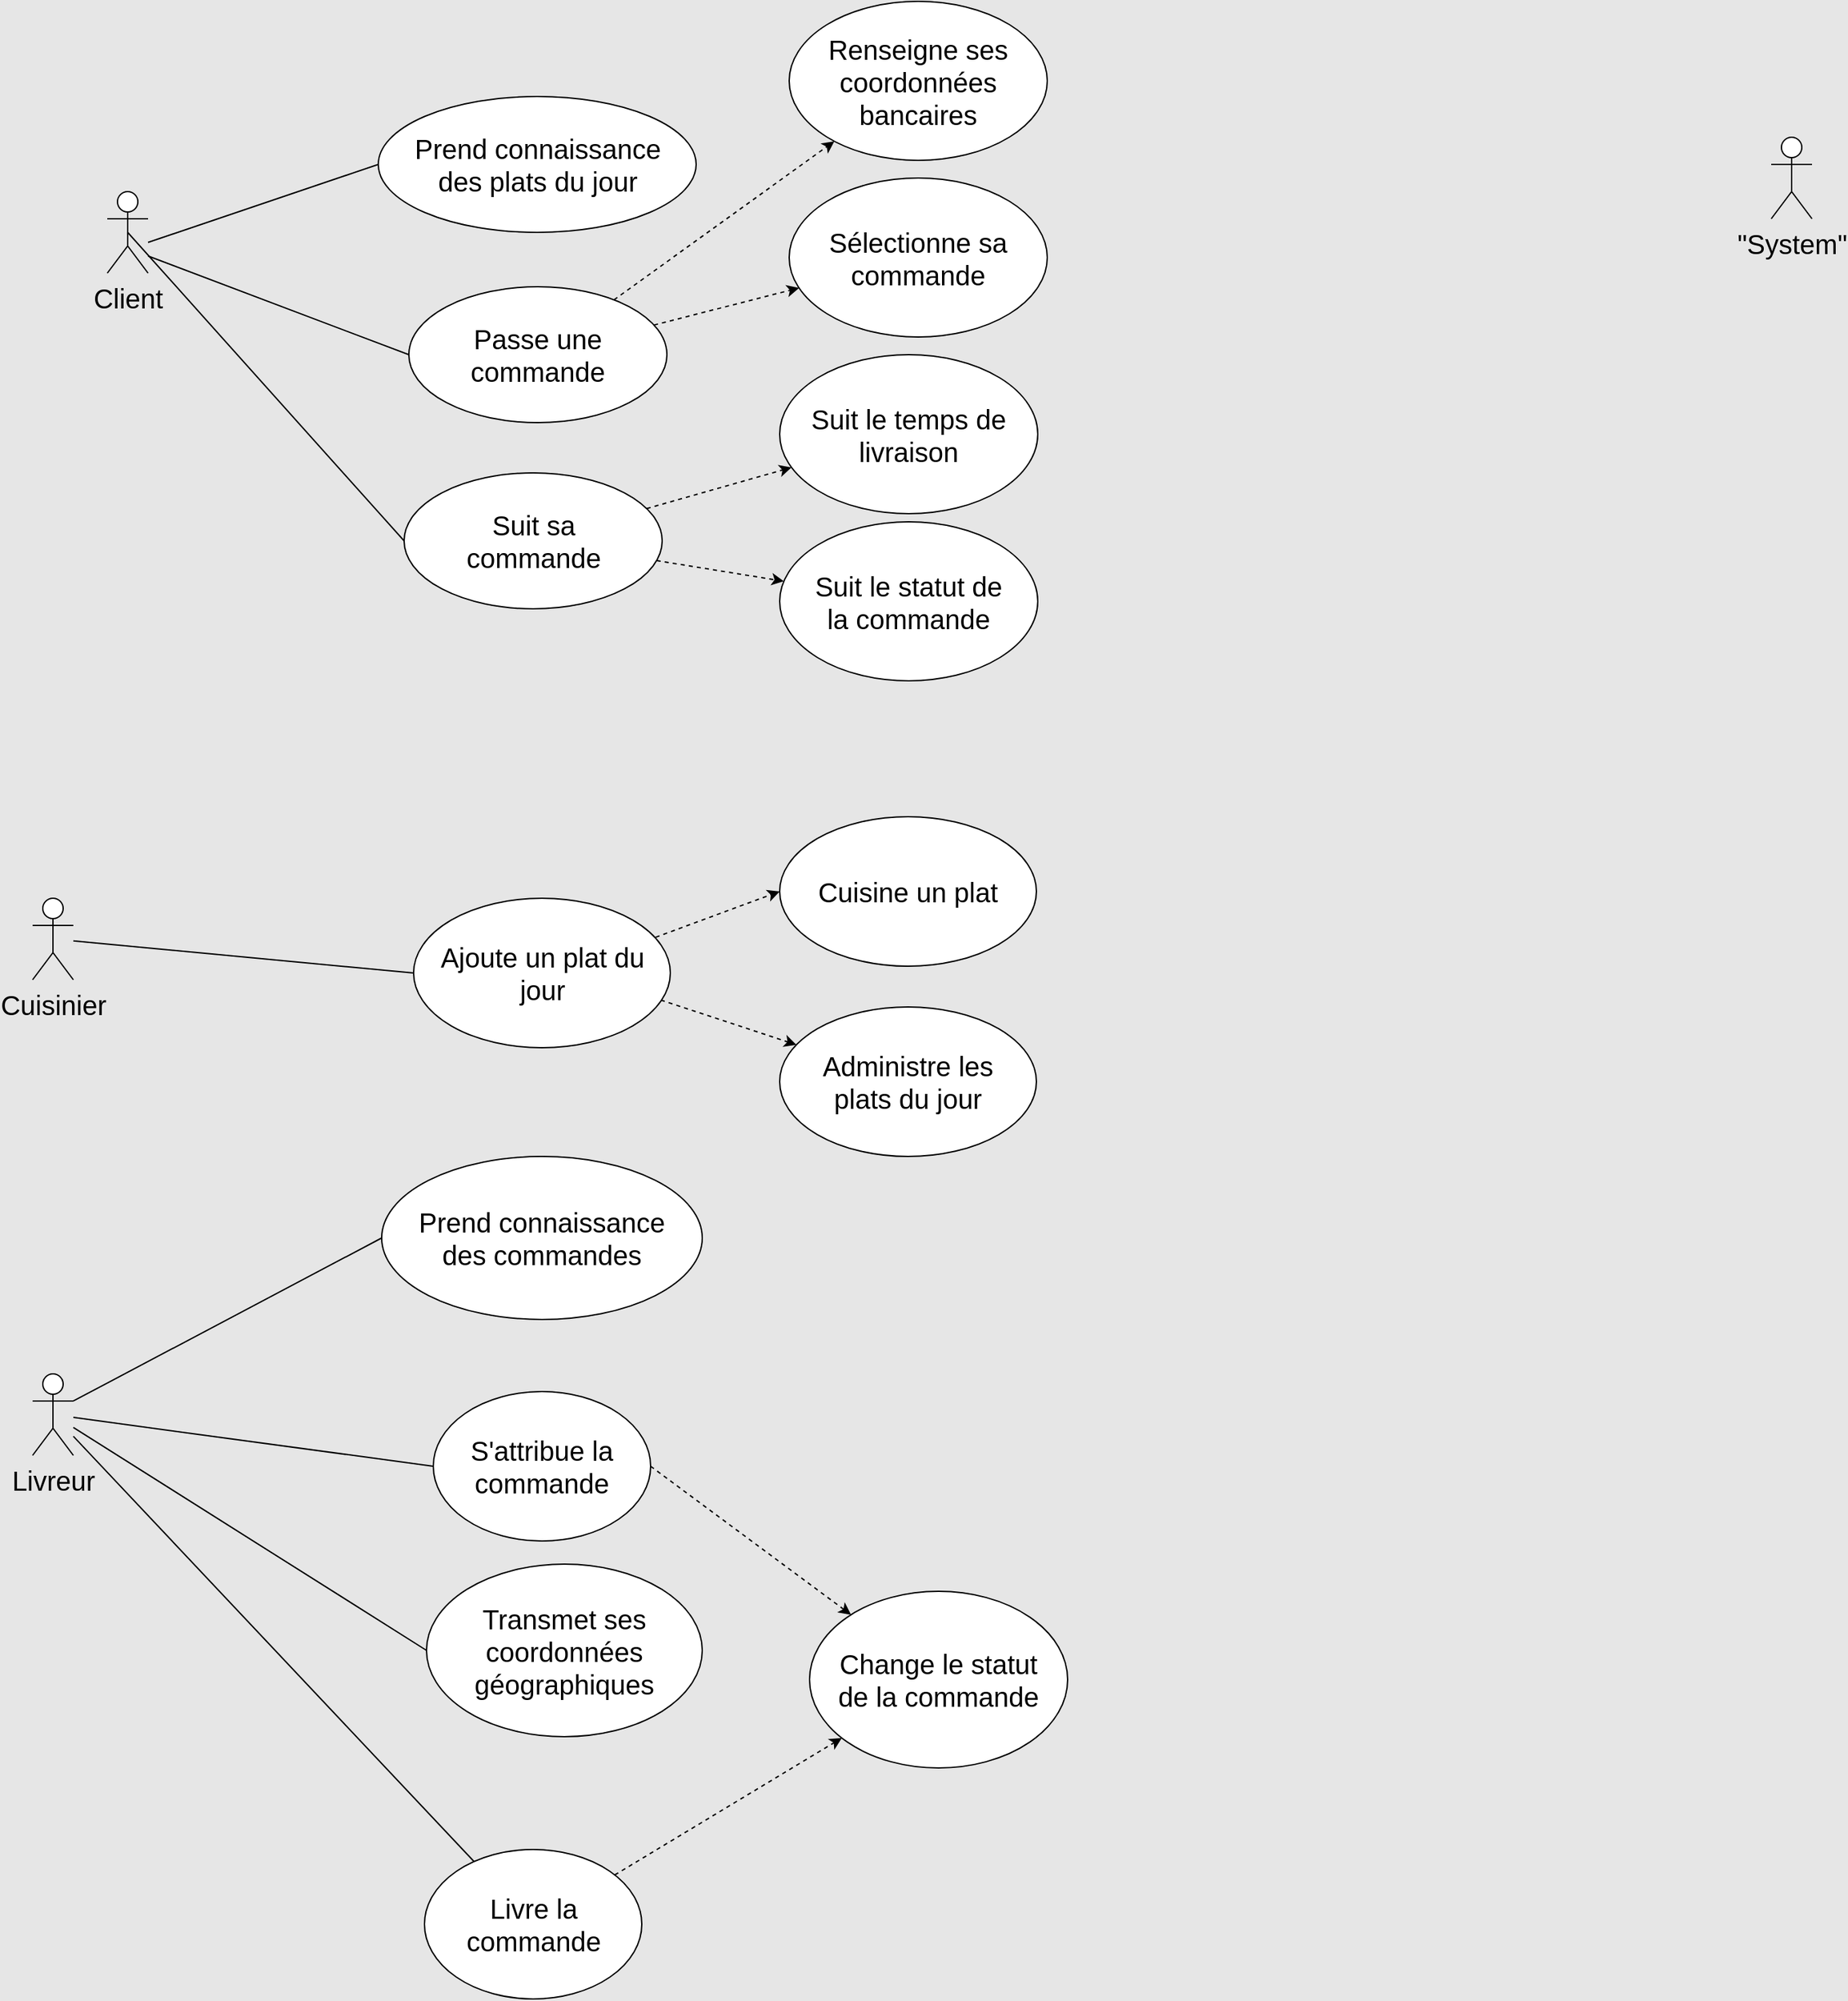 <mxfile version="17.2.3" type="device" pages="4"><diagram id="iim4fcjClBLdj3N71Xei" name="Diagramme de cas d'utilisation"><mxGraphModel dx="1824" dy="1027" grid="1" gridSize="10" guides="1" tooltips="1" connect="1" arrows="1" fold="1" page="1" pageScale="1" pageWidth="1654" pageHeight="2336" background="#E6E6E6" math="0" shadow="0"><root><mxCell id="DeaZCoJEQNc8ZCmPi-JB-0"/><mxCell id="DeaZCoJEQNc8ZCmPi-JB-1" parent="DeaZCoJEQNc8ZCmPi-JB-0"/><mxCell id="DeaZCoJEQNc8ZCmPi-JB-14" value="Client" style="shape=umlActor;verticalLabelPosition=bottom;verticalAlign=top;html=1;outlineConnect=0;fontSize=20;" parent="DeaZCoJEQNc8ZCmPi-JB-1" vertex="1"><mxGeometry x="215" y="550" width="30" height="60" as="geometry"/></mxCell><mxCell id="DeaZCoJEQNc8ZCmPi-JB-15" value="Cuisinier&lt;br&gt;" style="shape=umlActor;verticalLabelPosition=bottom;verticalAlign=top;html=1;outlineConnect=0;fontSize=20;" parent="DeaZCoJEQNc8ZCmPi-JB-1" vertex="1"><mxGeometry x="160" y="1070" width="30" height="60" as="geometry"/></mxCell><mxCell id="DeaZCoJEQNc8ZCmPi-JB-16" value="Livreur" style="shape=umlActor;verticalLabelPosition=bottom;verticalAlign=top;html=1;outlineConnect=0;fontSize=20;" parent="DeaZCoJEQNc8ZCmPi-JB-1" vertex="1"><mxGeometry x="160" y="1420" width="30" height="60" as="geometry"/></mxCell><mxCell id="DeaZCoJEQNc8ZCmPi-JB-19" value="" style="endArrow=none;html=1;rounded=0;fontSize=20;entryX=0;entryY=0.5;entryDx=0;entryDy=0;" parent="DeaZCoJEQNc8ZCmPi-JB-1" source="DeaZCoJEQNc8ZCmPi-JB-15" target="0JgFLwS1_UsopOjNm2hM-18" edge="1"><mxGeometry width="50" height="50" relative="1" as="geometry"><mxPoint x="273" y="1043" as="sourcePoint"/><mxPoint x="448.5" y="1218" as="targetPoint"/></mxGeometry></mxCell><mxCell id="DeaZCoJEQNc8ZCmPi-JB-20" value="" style="endArrow=none;html=1;rounded=0;fontSize=20;entryX=0;entryY=0.5;entryDx=0;entryDy=0;" parent="DeaZCoJEQNc8ZCmPi-JB-1" target="DeaZCoJEQNc8ZCmPi-JB-27" edge="1"><mxGeometry width="50" height="50" relative="1" as="geometry"><mxPoint x="245" y="587.383" as="sourcePoint"/><mxPoint x="396.0" y="535" as="targetPoint"/></mxGeometry></mxCell><mxCell id="DeaZCoJEQNc8ZCmPi-JB-21" value="" style="endArrow=none;html=1;rounded=0;fontSize=20;entryX=0;entryY=0.5;entryDx=0;entryDy=0;" parent="DeaZCoJEQNc8ZCmPi-JB-1" target="DeaZCoJEQNc8ZCmPi-JB-26" edge="1"><mxGeometry width="50" height="50" relative="1" as="geometry"><mxPoint x="245" y="597.383" as="sourcePoint"/><mxPoint x="376.0" y="741.5" as="targetPoint"/></mxGeometry></mxCell><mxCell id="DeaZCoJEQNc8ZCmPi-JB-22" value="" style="endArrow=none;html=1;rounded=0;fontSize=20;entryX=0;entryY=0.5;entryDx=0;entryDy=0;" parent="DeaZCoJEQNc8ZCmPi-JB-1" source="DeaZCoJEQNc8ZCmPi-JB-16" target="DeaZCoJEQNc8ZCmPi-JB-23" edge="1"><mxGeometry width="50" height="50" relative="1" as="geometry"><mxPoint x="313" y="1393" as="sourcePoint"/><mxPoint x="403" y="1243" as="targetPoint"/></mxGeometry></mxCell><mxCell id="DeaZCoJEQNc8ZCmPi-JB-23" value="&lt;span&gt;S'attribue la commande&lt;br&gt;&lt;/span&gt;" style="ellipse;whiteSpace=wrap;html=1;fontSize=20;spacing=20;" parent="DeaZCoJEQNc8ZCmPi-JB-1" vertex="1"><mxGeometry x="455" y="1433" width="160" height="110" as="geometry"/></mxCell><mxCell id="DeaZCoJEQNc8ZCmPi-JB-26" value="Passe une commande" style="ellipse;whiteSpace=wrap;html=1;fontSize=20;spacing=20;" parent="DeaZCoJEQNc8ZCmPi-JB-1" vertex="1"><mxGeometry x="437" y="620" width="190" height="100" as="geometry"/></mxCell><mxCell id="DeaZCoJEQNc8ZCmPi-JB-27" value="Prend connaissance des plats du jour" style="ellipse;whiteSpace=wrap;html=1;fontSize=20;spacing=20;" parent="DeaZCoJEQNc8ZCmPi-JB-1" vertex="1"><mxGeometry x="414.5" y="480" width="234" height="100" as="geometry"/></mxCell><mxCell id="9ruv8ERGauRJGfMhkSCl-2" value="Prend connaissance des commandes" style="ellipse;whiteSpace=wrap;html=1;fontSize=20;spacing=20;" parent="DeaZCoJEQNc8ZCmPi-JB-1" vertex="1"><mxGeometry x="417" y="1260" width="236" height="120" as="geometry"/></mxCell><mxCell id="9ruv8ERGauRJGfMhkSCl-5" value="" style="endArrow=none;html=1;rounded=0;fontSize=20;entryX=0;entryY=0.5;entryDx=0;entryDy=0;exitX=1;exitY=0.333;exitDx=0;exitDy=0;exitPerimeter=0;" parent="DeaZCoJEQNc8ZCmPi-JB-1" source="DeaZCoJEQNc8ZCmPi-JB-16" target="9ruv8ERGauRJGfMhkSCl-2" edge="1"><mxGeometry width="50" height="50" relative="1" as="geometry"><mxPoint x="243" y="1273" as="sourcePoint"/><mxPoint x="303" y="1263" as="targetPoint"/></mxGeometry></mxCell><mxCell id="WIOTgdsDfQ5Zg1yWv1PC-0" value="Transmet ses coordonnées géographiques" style="ellipse;whiteSpace=wrap;html=1;fontSize=20;spacing=20;" parent="DeaZCoJEQNc8ZCmPi-JB-1" vertex="1"><mxGeometry x="450" y="1560" width="203" height="127" as="geometry"/></mxCell><mxCell id="WIOTgdsDfQ5Zg1yWv1PC-2" value="" style="endArrow=none;html=1;rounded=0;fontSize=20;entryX=0;entryY=0.5;entryDx=0;entryDy=0;" parent="DeaZCoJEQNc8ZCmPi-JB-1" source="DeaZCoJEQNc8ZCmPi-JB-16" target="WIOTgdsDfQ5Zg1yWv1PC-0" edge="1"><mxGeometry width="50" height="50" relative="1" as="geometry"><mxPoint x="243" y="1293" as="sourcePoint"/><mxPoint x="513" y="1343" as="targetPoint"/></mxGeometry></mxCell><mxCell id="0JgFLwS1_UsopOjNm2hM-7" value="Renseigne ses coordonnées bancaires" style="ellipse;whiteSpace=wrap;html=1;fontSize=20;spacing=20;" parent="DeaZCoJEQNc8ZCmPi-JB-1" vertex="1"><mxGeometry x="717" y="410" width="190" height="117" as="geometry"/></mxCell><mxCell id="0JgFLwS1_UsopOjNm2hM-9" value="" style="endArrow=classic;dashed=1;html=1;rounded=0;endFill=1;spacing=20;" parent="DeaZCoJEQNc8ZCmPi-JB-1" source="DeaZCoJEQNc8ZCmPi-JB-26" target="0JgFLwS1_UsopOjNm2hM-7" edge="1"><mxGeometry width="50" height="50" relative="1" as="geometry"><mxPoint x="702" y="627" as="sourcePoint"/><mxPoint x="702" y="710" as="targetPoint"/></mxGeometry></mxCell><mxCell id="0JgFLwS1_UsopOjNm2hM-13" value="Change le statut de la commande" style="ellipse;whiteSpace=wrap;html=1;fontSize=20;spacing=20;" parent="DeaZCoJEQNc8ZCmPi-JB-1" vertex="1"><mxGeometry x="732" y="1580" width="190" height="130" as="geometry"/></mxCell><mxCell id="0JgFLwS1_UsopOjNm2hM-14" value="" style="endArrow=classic;dashed=1;html=1;rounded=0;exitX=1;exitY=0.5;exitDx=0;exitDy=0;endFill=1;spacing=20;" parent="DeaZCoJEQNc8ZCmPi-JB-1" source="DeaZCoJEQNc8ZCmPi-JB-23" target="0JgFLwS1_UsopOjNm2hM-13" edge="1"><mxGeometry width="50" height="50" relative="1" as="geometry"><mxPoint x="640" y="1590" as="sourcePoint"/><mxPoint x="690" y="1540" as="targetPoint"/></mxGeometry></mxCell><mxCell id="0JgFLwS1_UsopOjNm2hM-16" value="&lt;span&gt;Livre la commande&lt;/span&gt;" style="ellipse;whiteSpace=wrap;html=1;fontSize=20;spacing=20;" parent="DeaZCoJEQNc8ZCmPi-JB-1" vertex="1"><mxGeometry x="448.5" y="1770" width="160" height="110" as="geometry"/></mxCell><mxCell id="0JgFLwS1_UsopOjNm2hM-18" value="&lt;font style=&quot;font-size: 20px&quot;&gt;Ajoute un plat du jour&lt;/font&gt;" style="ellipse;whiteSpace=wrap;html=1;fontSize=20;spacing=20;" parent="DeaZCoJEQNc8ZCmPi-JB-1" vertex="1"><mxGeometry x="440.5" y="1070" width="189" height="110" as="geometry"/></mxCell><mxCell id="0JgFLwS1_UsopOjNm2hM-19" value="&lt;font style=&quot;font-size: 20px&quot;&gt;Cuisine un plat&lt;br&gt;&lt;/font&gt;" style="ellipse;whiteSpace=wrap;html=1;fontSize=20;spacing=20;" parent="DeaZCoJEQNc8ZCmPi-JB-1" vertex="1"><mxGeometry x="710" y="1010" width="189" height="110" as="geometry"/></mxCell><mxCell id="0JgFLwS1_UsopOjNm2hM-20" value="&lt;font style=&quot;font-size: 20px&quot;&gt;Administre les plats du jour&lt;br&gt;&lt;/font&gt;" style="ellipse;whiteSpace=wrap;html=1;fontSize=20;spacing=20;" parent="DeaZCoJEQNc8ZCmPi-JB-1" vertex="1"><mxGeometry x="710" y="1150" width="189" height="110" as="geometry"/></mxCell><mxCell id="0JgFLwS1_UsopOjNm2hM-21" value="" style="endArrow=classic;dashed=1;html=1;rounded=0;entryX=0;entryY=0.5;entryDx=0;entryDy=0;strokeWidth=1;endFill=1;exitX=0.943;exitY=0.261;exitDx=0;exitDy=0;exitPerimeter=0;spacing=20;" parent="DeaZCoJEQNc8ZCmPi-JB-1" source="0JgFLwS1_UsopOjNm2hM-18" target="0JgFLwS1_UsopOjNm2hM-19" edge="1"><mxGeometry width="50" height="50" relative="1" as="geometry"><mxPoint x="620" y="1040" as="sourcePoint"/><mxPoint x="460" y="1160" as="targetPoint"/></mxGeometry></mxCell><mxCell id="0JgFLwS1_UsopOjNm2hM-22" value="" style="endArrow=classic;dashed=1;html=1;rounded=0;endFill=1;exitX=0.963;exitY=0.681;exitDx=0;exitDy=0;exitPerimeter=0;spacing=20;" parent="DeaZCoJEQNc8ZCmPi-JB-1" source="0JgFLwS1_UsopOjNm2hM-18" target="0JgFLwS1_UsopOjNm2hM-20" edge="1"><mxGeometry width="50" height="50" relative="1" as="geometry"><mxPoint x="720.0" y="1065" as="sourcePoint"/><mxPoint x="620" y="1240" as="targetPoint"/></mxGeometry></mxCell><mxCell id="3OMsc8KXB9G2YJlehZOV-0" value="Sélectionne sa commande" style="ellipse;whiteSpace=wrap;html=1;fontSize=20;spacing=20;" vertex="1" parent="DeaZCoJEQNc8ZCmPi-JB-1"><mxGeometry x="717" y="540" width="190" height="117" as="geometry"/></mxCell><mxCell id="3OMsc8KXB9G2YJlehZOV-3" value="Suit sa commande" style="ellipse;whiteSpace=wrap;html=1;fontSize=20;spacing=20;" vertex="1" parent="DeaZCoJEQNc8ZCmPi-JB-1"><mxGeometry x="433.5" y="757" width="190" height="100" as="geometry"/></mxCell><mxCell id="3OMsc8KXB9G2YJlehZOV-4" value="Suit le temps de livraison" style="ellipse;whiteSpace=wrap;html=1;fontSize=20;spacing=20;" vertex="1" parent="DeaZCoJEQNc8ZCmPi-JB-1"><mxGeometry x="710" y="670" width="190" height="117" as="geometry"/></mxCell><mxCell id="3OMsc8KXB9G2YJlehZOV-5" value="Suit le statut de la commande" style="ellipse;whiteSpace=wrap;html=1;fontSize=20;spacing=20;" vertex="1" parent="DeaZCoJEQNc8ZCmPi-JB-1"><mxGeometry x="710" y="793" width="190" height="117" as="geometry"/></mxCell><mxCell id="3OMsc8KXB9G2YJlehZOV-6" value="" style="endArrow=classic;dashed=1;html=1;rounded=0;endFill=1;spacing=20;" edge="1" parent="DeaZCoJEQNc8ZCmPi-JB-1" source="DeaZCoJEQNc8ZCmPi-JB-26" target="3OMsc8KXB9G2YJlehZOV-0"><mxGeometry width="50" height="50" relative="1" as="geometry"><mxPoint x="637.0" y="680" as="sourcePoint"/><mxPoint x="775.245" y="529.425" as="targetPoint"/></mxGeometry></mxCell><mxCell id="3OMsc8KXB9G2YJlehZOV-7" value="" style="endArrow=classic;dashed=1;html=1;rounded=0;endFill=1;spacing=20;" edge="1" parent="DeaZCoJEQNc8ZCmPi-JB-1" source="3OMsc8KXB9G2YJlehZOV-3" target="3OMsc8KXB9G2YJlehZOV-4"><mxGeometry width="50" height="50" relative="1" as="geometry"><mxPoint x="610.634" y="757.0" as="sourcePoint"/><mxPoint x="717.002" y="729.224" as="targetPoint"/></mxGeometry></mxCell><mxCell id="3OMsc8KXB9G2YJlehZOV-8" value="" style="endArrow=classic;dashed=1;html=1;rounded=0;endFill=1;spacing=20;" edge="1" parent="DeaZCoJEQNc8ZCmPi-JB-1" source="3OMsc8KXB9G2YJlehZOV-3" target="3OMsc8KXB9G2YJlehZOV-5"><mxGeometry width="50" height="50" relative="1" as="geometry"><mxPoint x="621.991" y="793.145" as="sourcePoint"/><mxPoint x="728.565" y="762.775" as="targetPoint"/></mxGeometry></mxCell><mxCell id="3OMsc8KXB9G2YJlehZOV-9" value="" style="endArrow=none;html=1;rounded=0;fontSize=20;exitX=0.5;exitY=0.5;exitDx=0;exitDy=0;exitPerimeter=0;entryX=0;entryY=0.5;entryDx=0;entryDy=0;" edge="1" parent="DeaZCoJEQNc8ZCmPi-JB-1" source="DeaZCoJEQNc8ZCmPi-JB-14" target="3OMsc8KXB9G2YJlehZOV-3"><mxGeometry width="50" height="50" relative="1" as="geometry"><mxPoint x="255" y="607.383" as="sourcePoint"/><mxPoint x="447.0" y="680" as="targetPoint"/></mxGeometry></mxCell><mxCell id="3OMsc8KXB9G2YJlehZOV-10" value="&quot;System&quot;" style="shape=umlActor;verticalLabelPosition=bottom;verticalAlign=top;html=1;outlineConnect=0;fontSize=20;" vertex="1" parent="DeaZCoJEQNc8ZCmPi-JB-1"><mxGeometry x="1440" y="510" width="30" height="60" as="geometry"/></mxCell><mxCell id="3OMsc8KXB9G2YJlehZOV-14" value="" style="endArrow=classic;dashed=1;html=1;rounded=0;endFill=1;spacing=20;" edge="1" parent="DeaZCoJEQNc8ZCmPi-JB-1" source="0JgFLwS1_UsopOjNm2hM-16" target="0JgFLwS1_UsopOjNm2hM-13"><mxGeometry width="50" height="50" relative="1" as="geometry"><mxPoint x="625.0" y="1498" as="sourcePoint"/><mxPoint x="780.0" y="1445" as="targetPoint"/></mxGeometry></mxCell><mxCell id="3OMsc8KXB9G2YJlehZOV-15" value="" style="endArrow=none;html=1;rounded=0;fontSize=20;" edge="1" parent="DeaZCoJEQNc8ZCmPi-JB-1" source="DeaZCoJEQNc8ZCmPi-JB-16" target="0JgFLwS1_UsopOjNm2hM-16"><mxGeometry width="50" height="50" relative="1" as="geometry"><mxPoint x="200" y="1471.809" as="sourcePoint"/><mxPoint x="443.5" y="1663.5" as="targetPoint"/></mxGeometry></mxCell></root></mxGraphModel></diagram><diagram id="hKaPU2LZsnrKmEvqLeK0" name="Diagramme de classes"><mxGraphModel dx="1292" dy="728" grid="1" gridSize="10" guides="1" tooltips="1" connect="1" arrows="1" fold="1" page="1" pageScale="1" pageWidth="1654" pageHeight="2336" background="#E6E6E6" math="0" shadow="0"><root><mxCell id="op8GEZCJXNedWSREfFqO-0"/><mxCell id="op8GEZCJXNedWSREfFqO-1" parent="op8GEZCJXNedWSREfFqO-0"/><mxCell id="i3GrxH1-OFVTTL_KMhkL-14" value="Livreur" style="swimlane;fontStyle=1;childLayout=stackLayout;horizontal=1;startSize=30;horizontalStack=0;resizeParent=1;resizeParentMax=0;resizeLast=0;collapsible=1;marginBottom=0;rounded=0;shadow=1;glass=0;sketch=0;strokeColor=default;strokeWidth=2;fillColor=default;gradientColor=none;swimlaneFillColor=default;spacing=0;whiteSpace=wrap;spacingTop=5;spacingLeft=10;spacingRight=10;spacingBottom=5;" parent="op8GEZCJXNedWSREfFqO-1" vertex="1"><mxGeometry x="560" y="650" width="140" height="200" as="geometry"/></mxCell><mxCell id="i3GrxH1-OFVTTL_KMhkL-17" value="ID : int" style="text;strokeColor=none;fillColor=none;align=left;verticalAlign=middle;spacingLeft=10;spacingRight=10;overflow=hidden;points=[[0,0.5],[1,0.5]];portConstraint=eastwest;rotatable=0;rounded=0;shadow=1;glass=0;sketch=0;spacing=0;whiteSpace=wrap;spacingTop=5;spacingBottom=5;" parent="i3GrxH1-OFVTTL_KMhkL-14" vertex="1"><mxGeometry y="30" width="140" height="30" as="geometry"/></mxCell><mxCell id="i3GrxH1-OFVTTL_KMhkL-15" value="Nom : string" style="text;strokeColor=none;fillColor=none;align=left;verticalAlign=middle;spacingLeft=10;spacingRight=10;overflow=hidden;points=[[0,0.5],[1,0.5]];portConstraint=eastwest;rotatable=0;rounded=0;shadow=1;glass=0;sketch=0;spacing=0;whiteSpace=wrap;spacingTop=5;spacingBottom=5;" parent="i3GrxH1-OFVTTL_KMhkL-14" vertex="1"><mxGeometry y="60" width="140" height="30" as="geometry"/></mxCell><mxCell id="i3GrxH1-OFVTTL_KMhkL-16" value="Age : int" style="text;strokeColor=none;fillColor=none;align=left;verticalAlign=middle;spacingLeft=10;spacingRight=10;overflow=hidden;points=[[0,0.5],[1,0.5]];portConstraint=eastwest;rotatable=0;rounded=0;shadow=1;glass=0;sketch=0;spacing=0;whiteSpace=wrap;spacingTop=5;spacingBottom=5;" parent="i3GrxH1-OFVTTL_KMhkL-14" vertex="1"><mxGeometry y="90" width="140" height="30" as="geometry"/></mxCell><mxCell id="I_tZiJo356ie77Scn-4g-0" value="Coordonnées géographiques : int" style="text;strokeColor=none;fillColor=none;align=left;verticalAlign=middle;spacingLeft=10;spacingRight=10;overflow=hidden;points=[[0,0.5],[1,0.5]];portConstraint=eastwest;rotatable=0;rounded=0;shadow=1;glass=0;sketch=0;spacing=0;whiteSpace=wrap;spacingTop=5;spacingBottom=5;" vertex="1" parent="i3GrxH1-OFVTTL_KMhkL-14"><mxGeometry y="120" width="140" height="40" as="geometry"/></mxCell><mxCell id="_t98FHtiq0FIubnxSoJO-0" value="Date d'embauche : date" style="text;strokeColor=none;fillColor=none;align=left;verticalAlign=middle;spacingLeft=10;spacingRight=10;overflow=hidden;points=[[0,0.5],[1,0.5]];portConstraint=eastwest;rotatable=0;rounded=0;shadow=1;glass=0;sketch=0;spacing=0;whiteSpace=wrap;spacingTop=5;spacingBottom=5;" vertex="1" parent="i3GrxH1-OFVTTL_KMhkL-14"><mxGeometry y="160" width="140" height="40" as="geometry"/></mxCell><mxCell id="MDIgyrIlFOHYWFX9_d36-0" value="Client" style="swimlane;fontStyle=1;childLayout=stackLayout;horizontal=1;startSize=30;horizontalStack=0;resizeParent=1;resizeParentMax=0;resizeLast=0;collapsible=1;marginBottom=0;rounded=0;shadow=1;glass=0;sketch=0;strokeColor=default;strokeWidth=2;fillColor=default;gradientColor=none;swimlaneFillColor=default;spacing=0;whiteSpace=wrap;spacingTop=5;spacingLeft=10;spacingRight=10;spacingBottom=5;" parent="op8GEZCJXNedWSREfFqO-1" vertex="1"><mxGeometry x="1140" y="330" width="150" height="200" as="geometry"/></mxCell><mxCell id="W6IHF5Q2UOFXnXgwG3fq-1" value="ID : int" style="text;strokeColor=none;fillColor=none;align=left;verticalAlign=middle;spacingLeft=10;spacingRight=10;overflow=hidden;points=[[0,0.5],[1,0.5]];portConstraint=eastwest;rotatable=0;rounded=0;shadow=1;glass=0;sketch=0;spacing=0;whiteSpace=wrap;spacingTop=5;spacingBottom=5;" vertex="1" parent="MDIgyrIlFOHYWFX9_d36-0"><mxGeometry y="30" width="150" height="30" as="geometry"/></mxCell><mxCell id="MDIgyrIlFOHYWFX9_d36-2" value="Nom : string" style="text;strokeColor=none;fillColor=none;align=left;verticalAlign=middle;spacingLeft=10;spacingRight=10;overflow=hidden;points=[[0,0.5],[1,0.5]];portConstraint=eastwest;rotatable=0;rounded=0;shadow=1;glass=0;sketch=0;spacing=0;whiteSpace=wrap;spacingTop=5;spacingBottom=5;" parent="MDIgyrIlFOHYWFX9_d36-0" vertex="1"><mxGeometry y="60" width="150" height="30" as="geometry"/></mxCell><mxCell id="MDIgyrIlFOHYWFX9_d36-3" value="Age : int" style="text;strokeColor=none;fillColor=none;align=left;verticalAlign=middle;spacingLeft=10;spacingRight=10;overflow=hidden;points=[[0,0.5],[1,0.5]];portConstraint=eastwest;rotatable=0;rounded=0;shadow=1;glass=0;sketch=0;spacing=0;whiteSpace=wrap;spacingTop=5;spacingBottom=5;" parent="MDIgyrIlFOHYWFX9_d36-0" vertex="1"><mxGeometry y="90" width="150" height="30" as="geometry"/></mxCell><mxCell id="MDIgyrIlFOHYWFX9_d36-4" value="Adresse : string" style="text;strokeColor=none;fillColor=none;align=left;verticalAlign=middle;spacingLeft=10;spacingRight=10;overflow=hidden;points=[[0,0.5],[1,0.5]];portConstraint=eastwest;rotatable=0;rounded=0;shadow=1;glass=0;sketch=0;spacing=0;whiteSpace=wrap;spacingTop=5;spacingBottom=5;" parent="MDIgyrIlFOHYWFX9_d36-0" vertex="1"><mxGeometry y="120" width="150" height="30" as="geometry"/></mxCell><mxCell id="W6IHF5Q2UOFXnXgwG3fq-0" value="Coordonnées bancaires&#10;: string" style="text;strokeColor=none;fillColor=none;align=left;verticalAlign=middle;spacingLeft=10;spacingRight=10;overflow=hidden;points=[[0,0.5],[1,0.5]];portConstraint=eastwest;rotatable=0;rounded=0;shadow=1;glass=0;sketch=0;spacing=0;labelBorderColor=none;whiteSpace=wrap;spacingTop=5;spacingBottom=5;" vertex="1" parent="MDIgyrIlFOHYWFX9_d36-0"><mxGeometry y="150" width="150" height="50" as="geometry"/></mxCell><mxCell id="MDIgyrIlFOHYWFX9_d36-5" value="Cuisinier" style="swimlane;fontStyle=1;childLayout=stackLayout;horizontal=1;startSize=30;horizontalStack=0;resizeParent=1;resizeParentMax=0;resizeLast=0;collapsible=1;marginBottom=0;rounded=0;shadow=1;glass=0;sketch=0;strokeColor=default;strokeWidth=2;fillColor=default;gradientColor=none;swimlaneFillColor=default;spacing=0;whiteSpace=wrap;spacingTop=5;spacingLeft=10;spacingRight=10;spacingBottom=5;" parent="op8GEZCJXNedWSREfFqO-1" vertex="1"><mxGeometry x="1310" y="740" width="140" height="190" as="geometry"/></mxCell><mxCell id="MDIgyrIlFOHYWFX9_d36-6" value="ID : int" style="text;strokeColor=none;fillColor=none;align=left;verticalAlign=middle;spacingLeft=10;spacingRight=10;overflow=hidden;points=[[0,0.5],[1,0.5]];portConstraint=eastwest;rotatable=0;rounded=0;shadow=1;glass=0;sketch=0;spacing=0;whiteSpace=wrap;spacingTop=5;spacingBottom=5;" parent="MDIgyrIlFOHYWFX9_d36-5" vertex="1"><mxGeometry y="30" width="140" height="30" as="geometry"/></mxCell><mxCell id="MDIgyrIlFOHYWFX9_d36-7" value="Nom : string" style="text;strokeColor=none;fillColor=none;align=left;verticalAlign=middle;spacingLeft=10;spacingRight=10;overflow=hidden;points=[[0,0.5],[1,0.5]];portConstraint=eastwest;rotatable=0;rounded=0;shadow=1;glass=0;sketch=0;spacing=0;whiteSpace=wrap;spacingTop=5;spacingBottom=5;" parent="MDIgyrIlFOHYWFX9_d36-5" vertex="1"><mxGeometry y="60" width="140" height="30" as="geometry"/></mxCell><mxCell id="MDIgyrIlFOHYWFX9_d36-8" value="Age : int" style="text;strokeColor=none;fillColor=none;align=left;verticalAlign=middle;spacingLeft=10;spacingRight=10;overflow=hidden;points=[[0,0.5],[1,0.5]];portConstraint=eastwest;rotatable=0;rounded=0;shadow=1;glass=0;sketch=0;spacing=0;whiteSpace=wrap;spacingTop=5;spacingBottom=5;" parent="MDIgyrIlFOHYWFX9_d36-5" vertex="1"><mxGeometry y="90" width="140" height="30" as="geometry"/></mxCell><mxCell id="MDIgyrIlFOHYWFX9_d36-9" value="Adresse : string" style="text;strokeColor=none;fillColor=none;align=left;verticalAlign=middle;spacingLeft=10;spacingRight=10;overflow=hidden;points=[[0,0.5],[1,0.5]];portConstraint=eastwest;rotatable=0;rounded=0;shadow=1;glass=0;sketch=0;spacing=0;whiteSpace=wrap;spacingTop=5;spacingBottom=5;" parent="MDIgyrIlFOHYWFX9_d36-5" vertex="1"><mxGeometry y="120" width="140" height="30" as="geometry"/></mxCell><mxCell id="_t98FHtiq0FIubnxSoJO-4" value="Date d'embauche : date" style="text;strokeColor=none;fillColor=none;align=left;verticalAlign=middle;spacingLeft=10;spacingRight=10;overflow=hidden;points=[[0,0.5],[1,0.5]];portConstraint=eastwest;rotatable=0;rounded=0;shadow=1;glass=0;sketch=0;spacing=0;whiteSpace=wrap;spacingTop=5;spacingBottom=5;" vertex="1" parent="MDIgyrIlFOHYWFX9_d36-5"><mxGeometry y="150" width="140" height="40" as="geometry"/></mxCell><mxCell id="IrQhDu3xKYK9kC6H8F3h-0" value="Plats" style="swimlane;fontStyle=1;childLayout=stackLayout;horizontal=1;startSize=30;horizontalStack=0;resizeParent=1;resizeParentMax=0;resizeLast=0;collapsible=1;marginBottom=0;rounded=0;shadow=1;glass=0;sketch=0;strokeColor=default;strokeWidth=2;fillColor=default;gradientColor=none;swimlaneFillColor=default;spacing=0;whiteSpace=wrap;spacingTop=5;spacingLeft=10;spacingRight=10;spacingBottom=5;" vertex="1" parent="op8GEZCJXNedWSREfFqO-1"><mxGeometry x="1000" y="790" width="140" height="90" as="geometry"/></mxCell><mxCell id="IrQhDu3xKYK9kC6H8F3h-1" value="ID : int" style="text;strokeColor=none;fillColor=none;align=left;verticalAlign=middle;spacingLeft=10;spacingRight=10;overflow=hidden;points=[[0,0.5],[1,0.5]];portConstraint=eastwest;rotatable=0;rounded=0;shadow=1;glass=0;sketch=0;spacing=0;whiteSpace=wrap;spacingTop=5;spacingBottom=5;" vertex="1" parent="IrQhDu3xKYK9kC6H8F3h-0"><mxGeometry y="30" width="140" height="30" as="geometry"/></mxCell><mxCell id="IrQhDu3xKYK9kC6H8F3h-2" value="Nom : string" style="text;strokeColor=none;fillColor=none;align=left;verticalAlign=middle;spacingLeft=10;spacingRight=10;overflow=hidden;points=[[0,0.5],[1,0.5]];portConstraint=eastwest;rotatable=0;rounded=0;shadow=1;glass=0;sketch=0;spacing=0;whiteSpace=wrap;spacingTop=5;spacingBottom=5;" vertex="1" parent="IrQhDu3xKYK9kC6H8F3h-0"><mxGeometry y="60" width="140" height="30" as="geometry"/></mxCell><mxCell id="IrQhDu3xKYK9kC6H8F3h-10" value="" style="endArrow=none;rounded=0;strokeWidth=2;spacing=0;spacingTop=5;spacingLeft=10;spacingRight=10;spacingBottom=5;" edge="1" parent="op8GEZCJXNedWSREfFqO-1" source="vnzBPiRTMQX4H8br3iVO-5" target="sGjJwNLpdlOD8r0-qvy3-0"><mxGeometry width="50" height="50" relative="1" as="geometry"><mxPoint x="1060" y="710" as="sourcePoint"/><mxPoint x="1110" y="660" as="targetPoint"/><Array as="points"><mxPoint x="760" y="675"/></Array></mxGeometry></mxCell><mxCell id="IrQhDu3xKYK9kC6H8F3h-11" value="" style="endArrow=none;rounded=0;strokeWidth=2;entryX=1;entryY=0.5;entryDx=0;entryDy=0;spacing=0;spacingTop=5;spacingLeft=10;spacingRight=10;spacingBottom=5;" edge="1" parent="op8GEZCJXNedWSREfFqO-1" source="mYn9eo3LAvy26iELp679-8" target="i3GrxH1-OFVTTL_KMhkL-16"><mxGeometry width="50" height="50" relative="1" as="geometry"><mxPoint x="1080.0" y="720.0" as="sourcePoint"/><mxPoint x="1080.0" y="640.0" as="targetPoint"/><Array as="points"><mxPoint x="740" y="865"/><mxPoint x="740" y="755"/></Array></mxGeometry></mxCell><mxCell id="IrQhDu3xKYK9kC6H8F3h-12" value="" style="endArrow=none;rounded=0;strokeWidth=2;spacing=0;spacingTop=5;spacingLeft=10;spacingRight=10;spacingBottom=5;" edge="1" parent="op8GEZCJXNedWSREfFqO-1" source="IrQhDu3xKYK9kC6H8F3h-0" target="MDIgyrIlFOHYWFX9_d36-5"><mxGeometry width="50" height="50" relative="1" as="geometry"><mxPoint x="1010.0" y="765" as="sourcePoint"/><mxPoint x="876.071" y="640.0" as="targetPoint"/><Array as="points"/></mxGeometry></mxCell><mxCell id="iATa4FifPiwo2z-Aldum-0" value="*" style="text;strokeColor=none;fillColor=none;align=center;verticalAlign=middle;rounded=0;spacing=0;whiteSpace=wrap;spacingTop=5;spacingLeft=10;spacingRight=10;spacingBottom=5;fontStyle=1" vertex="1" parent="op8GEZCJXNedWSREfFqO-1"><mxGeometry x="960" y="660" width="30" height="20" as="geometry"/></mxCell><mxCell id="iATa4FifPiwo2z-Aldum-1" value="*" style="text;strokeColor=none;fillColor=none;align=center;verticalAlign=middle;rounded=0;spacing=0;whiteSpace=wrap;spacingTop=5;spacingLeft=10;spacingRight=10;spacingBottom=5;fontStyle=1" vertex="1" parent="op8GEZCJXNedWSREfFqO-1"><mxGeometry x="830" y="430" width="30" height="30" as="geometry"/></mxCell><mxCell id="iATa4FifPiwo2z-Aldum-2" value="1" style="text;strokeColor=none;fillColor=none;align=center;verticalAlign=middle;rounded=0;spacing=0;whiteSpace=wrap;spacingTop=5;spacingLeft=10;spacingRight=10;spacingBottom=5;fontStyle=1" vertex="1" parent="op8GEZCJXNedWSREfFqO-1"><mxGeometry x="700" y="720" width="30" height="30" as="geometry"/></mxCell><mxCell id="iATa4FifPiwo2z-Aldum-4" value="*" style="text;strokeColor=none;fillColor=none;align=center;verticalAlign=middle;rounded=0;spacing=0;whiteSpace=wrap;spacingTop=5;spacingLeft=10;spacingRight=10;spacingBottom=5;" vertex="1" parent="op8GEZCJXNedWSREfFqO-1"><mxGeometry x="970" y="730" width="30" height="30" as="geometry"/></mxCell><mxCell id="sGjJwNLpdlOD8r0-qvy3-0" value="Commande" style="swimlane;fontStyle=1;childLayout=stackLayout;horizontal=1;startSize=30;horizontalStack=0;resizeParent=1;resizeParentMax=0;resizeLast=0;collapsible=1;marginBottom=0;rounded=0;shadow=1;glass=0;sketch=0;strokeColor=default;strokeWidth=2;fillColor=default;gradientColor=none;swimlaneFillColor=default;spacing=0;whiteSpace=wrap;spacingTop=5;spacingLeft=10;spacingRight=10;spacingBottom=5;" vertex="1" parent="op8GEZCJXNedWSREfFqO-1"><mxGeometry x="690" y="400" width="140" height="120" as="geometry"/></mxCell><mxCell id="sGjJwNLpdlOD8r0-qvy3-1" value="ID : int" style="text;strokeColor=none;fillColor=none;align=left;verticalAlign=middle;spacingLeft=10;spacingRight=10;overflow=hidden;points=[[0,0.5],[1,0.5]];portConstraint=eastwest;rotatable=0;rounded=0;shadow=1;glass=0;sketch=0;spacing=0;whiteSpace=wrap;spacingTop=5;spacingBottom=5;" vertex="1" parent="sGjJwNLpdlOD8r0-qvy3-0"><mxGeometry y="30" width="140" height="30" as="geometry"/></mxCell><mxCell id="sGjJwNLpdlOD8r0-qvy3-2" value="Heure : time" style="text;strokeColor=none;fillColor=none;align=left;verticalAlign=middle;spacingLeft=10;spacingRight=10;overflow=hidden;points=[[0,0.5],[1,0.5]];portConstraint=eastwest;rotatable=0;rounded=0;shadow=1;glass=0;sketch=0;spacing=0;whiteSpace=wrap;spacingTop=5;spacingBottom=5;" vertex="1" parent="sGjJwNLpdlOD8r0-qvy3-0"><mxGeometry y="60" width="140" height="30" as="geometry"/></mxCell><mxCell id="sGjJwNLpdlOD8r0-qvy3-3" value="Prix : int" style="text;strokeColor=none;fillColor=none;align=left;verticalAlign=middle;spacingLeft=10;spacingRight=10;overflow=hidden;points=[[0,0.5],[1,0.5]];portConstraint=eastwest;rotatable=0;rounded=0;shadow=1;glass=0;sketch=0;spacing=0;whiteSpace=wrap;spacingTop=5;spacingBottom=5;" vertex="1" parent="sGjJwNLpdlOD8r0-qvy3-0"><mxGeometry y="90" width="140" height="30" as="geometry"/></mxCell><mxCell id="nzd13gLSvH6bEyrNUOog-0" value="" style="endArrow=none;html=1;rounded=0;strokeWidth=2;" edge="1" parent="op8GEZCJXNedWSREfFqO-1" source="sGjJwNLpdlOD8r0-qvy3-0" target="MDIgyrIlFOHYWFX9_d36-0"><mxGeometry width="50" height="50" relative="1" as="geometry"><mxPoint x="950" y="520" as="sourcePoint"/><mxPoint x="890" y="530" as="targetPoint"/><Array as="points"/></mxGeometry></mxCell><mxCell id="nzd13gLSvH6bEyrNUOog-1" value="" style="endArrow=none;html=1;rounded=0;strokeWidth=2;" edge="1" parent="op8GEZCJXNedWSREfFqO-1" source="i3GrxH1-OFVTTL_KMhkL-14" target="sGjJwNLpdlOD8r0-qvy3-0"><mxGeometry width="50" height="50" relative="1" as="geometry"><mxPoint x="950" y="660" as="sourcePoint"/><mxPoint x="1000" y="610" as="targetPoint"/><Array as="points"><mxPoint x="630" y="460"/></Array></mxGeometry></mxCell><mxCell id="vnzBPiRTMQX4H8br3iVO-0" value="1" style="text;strokeColor=none;fillColor=none;align=center;verticalAlign=middle;rounded=0;spacing=0;whiteSpace=wrap;spacingTop=5;spacingLeft=10;spacingRight=10;spacingBottom=5;fontStyle=1" vertex="1" parent="op8GEZCJXNedWSREfFqO-1"><mxGeometry x="600" y="620" width="30" height="30" as="geometry"/></mxCell><mxCell id="vnzBPiRTMQX4H8br3iVO-1" value="*" style="text;strokeColor=none;fillColor=none;align=center;verticalAlign=middle;rounded=0;spacing=0;whiteSpace=wrap;spacingTop=5;spacingLeft=10;spacingRight=10;spacingBottom=5;fontStyle=1" vertex="1" parent="op8GEZCJXNedWSREfFqO-1"><mxGeometry x="660" y="430" width="30" height="30" as="geometry"/></mxCell><mxCell id="vnzBPiRTMQX4H8br3iVO-2" value="1" style="text;strokeColor=none;fillColor=none;align=center;verticalAlign=middle;rounded=0;spacing=0;whiteSpace=wrap;spacingTop=5;spacingLeft=10;spacingRight=10;spacingBottom=5;fontStyle=1" vertex="1" parent="op8GEZCJXNedWSREfFqO-1"><mxGeometry x="1110" y="400" width="30" height="30" as="geometry"/></mxCell><mxCell id="vnzBPiRTMQX4H8br3iVO-4" value="*" style="text;strokeColor=none;fillColor=none;align=center;verticalAlign=middle;rounded=0;spacing=0;whiteSpace=wrap;spacingTop=5;spacingLeft=10;spacingRight=10;spacingBottom=5;fontStyle=1" vertex="1" parent="op8GEZCJXNedWSREfFqO-1"><mxGeometry x="780" y="650" width="30" height="30" as="geometry"/></mxCell><mxCell id="vnzBPiRTMQX4H8br3iVO-5" value="Plats commandés" style="swimlane;fontStyle=1;childLayout=stackLayout;horizontal=1;startSize=30;horizontalStack=0;resizeParent=1;resizeParentMax=0;resizeLast=0;collapsible=1;marginBottom=0;rounded=0;shadow=1;glass=0;sketch=0;strokeColor=default;strokeWidth=2;fillColor=default;gradientColor=none;swimlaneFillColor=default;spacing=0;whiteSpace=wrap;spacingTop=5;spacingLeft=10;spacingRight=10;spacingBottom=5;" vertex="1" parent="op8GEZCJXNedWSREfFqO-1"><mxGeometry x="810" y="630" width="150" height="90" as="geometry"/></mxCell><mxCell id="vnzBPiRTMQX4H8br3iVO-6" value="ID : int" style="text;strokeColor=none;fillColor=none;align=left;verticalAlign=middle;spacingLeft=10;spacingRight=10;overflow=hidden;points=[[0,0.5],[1,0.5]];portConstraint=eastwest;rotatable=0;rounded=0;shadow=1;glass=0;sketch=0;spacing=0;whiteSpace=wrap;spacingTop=5;spacingBottom=5;" vertex="1" parent="vnzBPiRTMQX4H8br3iVO-5"><mxGeometry y="30" width="150" height="30" as="geometry"/></mxCell><mxCell id="vnzBPiRTMQX4H8br3iVO-7" value="Quantité : int" style="text;strokeColor=none;fillColor=none;align=left;verticalAlign=middle;spacingLeft=10;spacingRight=10;overflow=hidden;points=[[0,0.5],[1,0.5]];portConstraint=eastwest;rotatable=0;rounded=0;shadow=1;glass=0;sketch=0;spacing=0;whiteSpace=wrap;spacingTop=5;spacingBottom=5;" vertex="1" parent="vnzBPiRTMQX4H8br3iVO-5"><mxGeometry y="60" width="150" height="30" as="geometry"/></mxCell><mxCell id="vnzBPiRTMQX4H8br3iVO-11" value="1" style="text;strokeColor=none;fillColor=none;align=center;verticalAlign=middle;rounded=0;spacing=0;whiteSpace=wrap;spacingTop=5;spacingLeft=10;spacingRight=10;spacingBottom=5;fontStyle=1" vertex="1" parent="op8GEZCJXNedWSREfFqO-1"><mxGeometry x="760" y="520" width="30" height="30" as="geometry"/></mxCell><mxCell id="vnzBPiRTMQX4H8br3iVO-12" value="1" style="text;strokeColor=none;fillColor=none;align=center;verticalAlign=middle;rounded=0;spacing=0;whiteSpace=wrap;spacingTop=5;spacingLeft=10;spacingRight=10;spacingBottom=5;fontStyle=1" vertex="1" parent="op8GEZCJXNedWSREfFqO-1"><mxGeometry x="1070" y="680" width="30" height="30" as="geometry"/></mxCell><mxCell id="vnzBPiRTMQX4H8br3iVO-14" value="" style="endArrow=none;html=1;rounded=0;strokeWidth=2;" edge="1" parent="op8GEZCJXNedWSREfFqO-1" source="vnzBPiRTMQX4H8br3iVO-5" target="IrQhDu3xKYK9kC6H8F3h-0"><mxGeometry width="50" height="50" relative="1" as="geometry"><mxPoint x="990" y="630" as="sourcePoint"/><mxPoint x="1040" y="580" as="targetPoint"/><Array as="points"><mxPoint x="1070" y="675"/></Array></mxGeometry></mxCell><mxCell id="mYn9eo3LAvy26iELp679-0" value="*" style="text;strokeColor=none;fillColor=none;align=center;verticalAlign=middle;rounded=0;spacing=0;whiteSpace=wrap;spacingTop=5;spacingLeft=10;spacingRight=10;spacingBottom=5;fontStyle=1" vertex="1" parent="op8GEZCJXNedWSREfFqO-1"><mxGeometry x="1140" y="720" width="30" height="30" as="geometry"/></mxCell><mxCell id="mYn9eo3LAvy26iELp679-1" value="*" style="text;strokeColor=none;fillColor=none;align=center;verticalAlign=middle;rounded=0;spacing=0;whiteSpace=wrap;spacingTop=5;spacingLeft=10;spacingRight=10;spacingBottom=5;fontStyle=1" vertex="1" parent="op8GEZCJXNedWSREfFqO-1"><mxGeometry x="1280" y="820" width="30" height="30" as="geometry"/></mxCell><mxCell id="mYn9eo3LAvy26iELp679-5" value="*" style="text;strokeColor=none;fillColor=none;align=center;verticalAlign=middle;rounded=0;spacing=0;whiteSpace=wrap;spacingTop=5;spacingLeft=10;spacingRight=10;spacingBottom=5;fontStyle=1" vertex="1" parent="op8GEZCJXNedWSREfFqO-1"><mxGeometry x="970" y="730" width="30" height="30" as="geometry"/></mxCell><mxCell id="mYn9eo3LAvy26iELp679-6" value="*" style="text;strokeColor=none;fillColor=none;align=center;verticalAlign=middle;rounded=0;spacing=0;whiteSpace=wrap;spacingTop=5;spacingLeft=10;spacingRight=10;spacingBottom=5;fontStyle=1" vertex="1" parent="op8GEZCJXNedWSREfFqO-1"><mxGeometry x="960" y="660" width="30" height="20" as="geometry"/></mxCell><mxCell id="mYn9eo3LAvy26iELp679-7" value="*" style="text;strokeColor=none;fillColor=none;align=center;verticalAlign=middle;rounded=0;spacing=0;whiteSpace=wrap;spacingTop=5;spacingLeft=10;spacingRight=10;spacingBottom=5;fontStyle=1" vertex="1" parent="op8GEZCJXNedWSREfFqO-1"><mxGeometry x="1140" y="720" width="30" height="30" as="geometry"/></mxCell><mxCell id="mYn9eo3LAvy26iELp679-8" value="Stock livreur" style="swimlane;fontStyle=1;childLayout=stackLayout;horizontal=1;startSize=30;horizontalStack=0;resizeParent=1;resizeParentMax=0;resizeLast=0;collapsible=1;marginBottom=0;rounded=0;shadow=1;glass=0;sketch=0;strokeColor=default;strokeWidth=2;fillColor=default;gradientColor=none;swimlaneFillColor=default;spacing=0;whiteSpace=wrap;spacingTop=5;spacingLeft=10;spacingRight=10;spacingBottom=5;" vertex="1" parent="op8GEZCJXNedWSREfFqO-1"><mxGeometry x="780" y="820" width="150" height="90" as="geometry"/></mxCell><mxCell id="mYn9eo3LAvy26iELp679-9" value="ID : int" style="text;strokeColor=none;fillColor=none;align=left;verticalAlign=middle;spacingLeft=10;spacingRight=10;overflow=hidden;points=[[0,0.5],[1,0.5]];portConstraint=eastwest;rotatable=0;rounded=0;shadow=1;glass=0;sketch=0;spacing=0;whiteSpace=wrap;spacingTop=5;spacingBottom=5;" vertex="1" parent="mYn9eo3LAvy26iELp679-8"><mxGeometry y="30" width="150" height="30" as="geometry"/></mxCell><mxCell id="mYn9eo3LAvy26iELp679-10" value="Quantité : int" style="text;strokeColor=none;fillColor=none;align=left;verticalAlign=middle;spacingLeft=10;spacingRight=10;overflow=hidden;points=[[0,0.5],[1,0.5]];portConstraint=eastwest;rotatable=0;rounded=0;shadow=1;glass=0;sketch=0;spacing=0;whiteSpace=wrap;spacingTop=5;spacingBottom=5;" vertex="1" parent="mYn9eo3LAvy26iELp679-8"><mxGeometry y="60" width="150" height="30" as="geometry"/></mxCell><mxCell id="mYn9eo3LAvy26iELp679-11" value="*" style="text;strokeColor=none;fillColor=none;align=center;verticalAlign=middle;rounded=0;spacing=0;whiteSpace=wrap;spacingTop=5;spacingLeft=10;spacingRight=10;spacingBottom=5;fontStyle=1" vertex="1" parent="op8GEZCJXNedWSREfFqO-1"><mxGeometry x="750" y="870" width="30" height="30" as="geometry"/></mxCell><mxCell id="mYn9eo3LAvy26iELp679-12" value="" style="endArrow=none;rounded=0;strokeWidth=2;spacing=0;spacingTop=5;spacingLeft=10;spacingRight=10;spacingBottom=5;" edge="1" parent="op8GEZCJXNedWSREfFqO-1" source="mYn9eo3LAvy26iELp679-8" target="IrQhDu3xKYK9kC6H8F3h-0"><mxGeometry width="50" height="50" relative="1" as="geometry"><mxPoint x="790.0" y="875" as="sourcePoint"/><mxPoint x="710.0" y="765" as="targetPoint"/><Array as="points"><mxPoint x="1000" y="865"/></Array></mxGeometry></mxCell><mxCell id="mYn9eo3LAvy26iELp679-13" value="*" style="text;strokeColor=none;fillColor=none;align=center;verticalAlign=middle;rounded=0;spacing=0;whiteSpace=wrap;spacingTop=5;spacingLeft=10;spacingRight=10;spacingBottom=5;fontStyle=1" vertex="1" parent="op8GEZCJXNedWSREfFqO-1"><mxGeometry x="930" y="870" width="30" height="30" as="geometry"/></mxCell><mxCell id="mYn9eo3LAvy26iELp679-14" value="1" style="text;strokeColor=none;fillColor=none;align=center;verticalAlign=middle;rounded=0;spacing=0;whiteSpace=wrap;spacingTop=5;spacingLeft=10;spacingRight=10;spacingBottom=5;fontStyle=1" vertex="1" parent="op8GEZCJXNedWSREfFqO-1"><mxGeometry x="970" y="830" width="30" height="30" as="geometry"/></mxCell></root></mxGraphModel></diagram><diagram id="zpVQri1pd-GLEX2Bvlmt" name="Modèle de domaine"><mxGraphModel dx="1550" dy="873" grid="1" gridSize="10" guides="1" tooltips="1" connect="1" arrows="1" fold="1" page="1" pageScale="1" pageWidth="1654" pageHeight="2336" background="#E6E6E6" math="0" shadow="0"><root><mxCell id="2sVE6DHOw6M_ZWbZ9wao-0"/><mxCell id="2sVE6DHOw6M_ZWbZ9wao-1" parent="2sVE6DHOw6M_ZWbZ9wao-0"/><UserObject label="&lt;div style=&quot;display: flex; justify-content: center; text-align: center; align-items: baseline; font-size: 0; line-height: 1.25;margin-top: -2px;&quot;&gt;&lt;span&gt;&lt;span style=&quot;font-size:16.7px;color:#323e45;font-weight: bold;&quot;&gt;Client&#10;&lt;/span&gt;&lt;/span&gt;&lt;/div&gt;&lt;div style=&quot;display: flex; justify-content: center; text-align: center; align-items: baseline; font-size: 0; line-height: 1.25;margin-top: -2px;&quot;&gt;&lt;span&gt;&lt;span style=&quot;font-size:16.7px;color:#323e45;&quot;&gt;&lt;span style=&quot;font-size:16.7px;color:#323e45;&quot;&gt;ID&#10;&lt;/span&gt;&lt;/span&gt;&lt;/span&gt;&lt;/div&gt;&lt;div style=&quot;display: flex; justify-content: center; text-align: center; align-items: baseline; font-size: 0; line-height: 1.25;margin-top: -2px;&quot;&gt;&lt;span&gt;&lt;span style=&quot;font-size:16.7px;color:#323e45;&quot;&gt;Nom&#10;&lt;/span&gt;&lt;/span&gt;&lt;/div&gt;&lt;div style=&quot;display: flex; justify-content: center; text-align: center; align-items: baseline; font-size: 0; line-height: 1.25;margin-top: -2px;&quot;&gt;&lt;span&gt;&lt;span style=&quot;font-size:16.7px;color:#323e45;&quot;&gt;Numéro de téléphone&lt;/span&gt;&lt;/span&gt;&lt;/div&gt;" lucidchartObjectId="xb10FL9_VD2T" id="2sVE6DHOw6M_ZWbZ9wao-2"><mxCell style="html=1;overflow=block;blockSpacing=1;whiteSpace=wrap;fontSize=13;spacing=9;strokeOpacity=100;fillOpacity=100;rounded=1;absoluteArcSize=1;arcSize=9;strokeWidth=2.3;" parent="2sVE6DHOw6M_ZWbZ9wao-1" vertex="1"><mxGeometry x="597" y="1643" width="225" height="130" as="geometry"/></mxCell></UserObject><UserObject label="&lt;div style=&quot;display: flex; justify-content: center; text-align: center; align-items: baseline; font-size: 0; line-height: 1.25;margin-top: -2px;&quot;&gt;&lt;span&gt;&lt;span style=&quot;font-size:16.7px;color:#323e45;font-weight: bold;&quot;&gt;Course&lt;/span&gt;&lt;span style=&quot;font-size:16.7px;color:#323e45;&quot;&gt;&#10;&lt;/span&gt;&lt;/span&gt;&lt;/div&gt;&lt;div style=&quot;display: flex; justify-content: center; text-align: center; align-items: baseline; font-size: 0; line-height: 1.25;margin-top: -2px;&quot;&gt;&lt;span&gt;&lt;span style=&quot;font-size:16.7px;color:#323e45;&quot;&gt;&lt;span style=&quot;font-size:16.7px;color:#323e45;&quot;&gt;Prix&lt;/span&gt;&lt;/span&gt;&lt;/span&gt;&lt;/div&gt;" lucidchartObjectId="xb10.BB~CpCJ" id="2sVE6DHOw6M_ZWbZ9wao-3"><mxCell style="html=1;overflow=block;blockSpacing=1;whiteSpace=wrap;fontSize=13;spacing=9;strokeOpacity=100;fillOpacity=100;rounded=1;absoluteArcSize=1;arcSize=9;strokeWidth=2.3;" parent="2sVE6DHOw6M_ZWbZ9wao-1" vertex="1"><mxGeometry x="597" y="1374" width="225" height="150" as="geometry"/></mxCell></UserObject><UserObject label="&lt;div style=&quot;display: flex; justify-content: center; text-align: center; align-items: baseline; font-size: 0; line-height: 1.25;margin-top: -2px;&quot;&gt;&lt;span&gt;&lt;span style=&quot;font-size:16.7px;color:#323e45;font-weight: bold;&quot;&gt;Véhicule&#10;&lt;/span&gt;&lt;/span&gt;&lt;/div&gt;&lt;div style=&quot;display: flex; justify-content: center; text-align: center; align-items: baseline; font-size: 0; line-height: 1.25;margin-top: -2px;&quot;&gt;&lt;span&gt;&lt;span style=&quot;font-size:16.7px;color:#323e45;&quot;&gt;&lt;span style=&quot;font-size:16.7px;color:#323e45;&quot;&gt;ID&#10;Disponibilité&lt;/span&gt;&lt;/span&gt;&lt;/span&gt;&lt;/div&gt;" lucidchartObjectId="xb10voTJ-HxW" id="2sVE6DHOw6M_ZWbZ9wao-4"><mxCell style="html=1;overflow=block;blockSpacing=1;whiteSpace=wrap;fontSize=13;spacing=9;strokeOpacity=100;fillOpacity=100;rounded=1;absoluteArcSize=1;arcSize=9;strokeWidth=2.3;" parent="2sVE6DHOw6M_ZWbZ9wao-1" vertex="1"><mxGeometry x="880" y="1075" width="211" height="179" as="geometry"/></mxCell></UserObject><UserObject label="&lt;div style=&quot;display: flex; justify-content: center; text-align: center; align-items: baseline; font-size: 0; line-height: 1.25;margin-top: -2px;&quot;&gt;&lt;span&gt;&lt;span style=&quot;font-size:16.7px;color:#323e45;font-weight: bold;&quot;&gt;Lieu&lt;/span&gt;&lt;span style=&quot;font-size:16.7px;color:#323e45;&quot;&gt;&#10;&lt;/span&gt;&lt;/span&gt;&lt;/div&gt;&lt;div style=&quot;display: flex; justify-content: center; text-align: center; align-items: baseline; font-size: 0; line-height: 1.25;margin-top: -2px;&quot;&gt;&lt;span&gt;&lt;span style=&quot;font-size:16.7px;color:#323e45;&quot;&gt;&lt;span style=&quot;font-size:16.7px;color:#323e45;&quot;&gt;Adresse&#10;&lt;/span&gt;&lt;/span&gt;&lt;/span&gt;&lt;/div&gt;&lt;div style=&quot;display: flex; justify-content: center; text-align: center; align-items: baseline; font-size: 0; line-height: 1.25;margin-top: -2px;&quot;&gt;&lt;span&gt;&lt;span style=&quot;font-size:16.7px;color:#323e45;&quot;&gt;Point de repère&lt;/span&gt;&lt;/span&gt;&lt;/div&gt;" lucidchartObjectId="xb103yZC8axL" id="2sVE6DHOw6M_ZWbZ9wao-5"><mxCell style="html=1;overflow=block;blockSpacing=1;whiteSpace=wrap;fontSize=13;spacing=9;strokeOpacity=100;fillOpacity=100;rounded=1;absoluteArcSize=1;arcSize=9;strokeWidth=2.3;" parent="2sVE6DHOw6M_ZWbZ9wao-1" vertex="1"><mxGeometry x="926" y="1396" width="225" height="105" as="geometry"/></mxCell></UserObject><UserObject label="&lt;div style=&quot;display: flex; justify-content: center; text-align: center; align-items: baseline; font-size: 0; line-height: 1.25;margin-top: -2px;&quot;&gt;&lt;span&gt;&lt;span style=&quot;font-size:16.7px;color:#323e45;font-weight: bold;&quot;&gt;Paiement&lt;/span&gt;&lt;span style=&quot;font-size:16.7px;color:#323e45;&quot;&gt;&#10;&lt;/span&gt;&lt;/span&gt;&lt;/div&gt;&lt;div style=&quot;display: flex; justify-content: center; text-align: center; align-items: baseline; font-size: 0; line-height: 1.25;margin-top: -2px;&quot;&gt;&lt;span&gt;&lt;span style=&quot;font-size:16.7px;color:#323e45;&quot;&gt;&lt;span style=&quot;font-size:16.7px;color:#323e45;&quot;&gt;Type&lt;/span&gt;&lt;/span&gt;&lt;/span&gt;&lt;/div&gt;" lucidchartObjectId="xb10ga_KRNZi" id="2sVE6DHOw6M_ZWbZ9wao-6"><mxCell style="html=1;overflow=block;blockSpacing=1;whiteSpace=wrap;fontSize=13;spacing=9;strokeOpacity=100;fillOpacity=100;rounded=1;absoluteArcSize=1;arcSize=9;strokeWidth=2.3;" parent="2sVE6DHOw6M_ZWbZ9wao-1" vertex="1"><mxGeometry x="268" y="1396" width="225" height="105" as="geometry"/></mxCell></UserObject><UserObject label="&lt;div style=&quot;display: flex; justify-content: center; text-align: center; align-items: baseline; font-size: 0; line-height: 1.25;margin-top: -2px;&quot;&gt;&lt;span&gt;&lt;span style=&quot;font-size:16.7px;color:#323e45;font-weight: bold;&quot;&gt;Livreur&lt;/span&gt;&lt;span style=&quot;font-size:16.7px;color:#323e45;&quot;&gt;&#10;&lt;/span&gt;&lt;/span&gt;&lt;/div&gt;&lt;div style=&quot;display: flex; justify-content: center; text-align: center; align-items: baseline; font-size: 0; line-height: 1.25;margin-top: -2px;&quot;&gt;&lt;span&gt;&lt;span style=&quot;font-size:16.7px;color:#323e45;&quot;&gt;&lt;span style=&quot;font-size:16.7px;color:#323e45;&quot;&gt;ID&#10;&lt;/span&gt;&lt;/span&gt;&lt;/span&gt;&lt;/div&gt;&lt;div style=&quot;display: flex; justify-content: center; text-align: center; align-items: baseline; font-size: 0; line-height: 1.25;margin-top: -2px;&quot;&gt;&lt;span&gt;&lt;span style=&quot;font-size:16.7px;color:#323e45;&quot;&gt;Disponibilité&#10;&lt;/span&gt;&lt;/span&gt;&lt;/div&gt;&lt;div style=&quot;display: flex; justify-content: center; text-align: center; align-items: baseline; font-size: 0; line-height: 1.25;margin-top: -2px;&quot;&gt;&lt;span&gt;&lt;span style=&quot;font-size:16.7px;color:#323e45;&quot;&gt;Nom&#10;&lt;/span&gt;&lt;/span&gt;&lt;/div&gt;&lt;div style=&quot;display: flex; justify-content: center; text-align: center; align-items: baseline; font-size: 0; line-height: 1.25;margin-top: -2px;&quot;&gt;&lt;span&gt;&lt;span style=&quot;font-size:16.7px;color:#323e45;&quot;&gt;Téléphone&lt;/span&gt;&lt;/span&gt;&lt;/div&gt;" lucidchartObjectId="xb10CD~3Bm.y" id="2sVE6DHOw6M_ZWbZ9wao-7"><mxCell style="html=1;overflow=block;blockSpacing=1;whiteSpace=wrap;fontSize=13;spacing=9;strokeOpacity=100;fillOpacity=100;rounded=1;absoluteArcSize=1;arcSize=9;strokeWidth=2.3;" parent="2sVE6DHOw6M_ZWbZ9wao-1" vertex="1"><mxGeometry x="597" y="1075" width="225" height="179" as="geometry"/></mxCell></UserObject><UserObject label="" lucidchartObjectId="xb10QI3qFQ.j" id="2sVE6DHOw6M_ZWbZ9wao-8"><mxCell style="html=1;jettySize=18;whiteSpace=wrap;overflow=block;blockSpacing=1;fontSize=13;strokeOpacity=100;strokeWidth=1.5;rounded=1;arcSize=12;edgeStyle=orthogonalEdgeStyle;startArrow=none;endArrow=block;endFill=1;exitX=1.005;exitY=0.5;exitPerimeter=0;entryX=-0.005;entryY=0.5;entryPerimeter=0;" parent="2sVE6DHOw6M_ZWbZ9wao-1" source="2sVE6DHOw6M_ZWbZ9wao-3" target="2sVE6DHOw6M_ZWbZ9wao-5" edge="1"><mxGeometry width="100" height="100" relative="1" as="geometry"><Array as="points"/></mxGeometry></mxCell></UserObject><UserObject label="" lucidchartObjectId="xb10~Xrz1qQE" id="2sVE6DHOw6M_ZWbZ9wao-9"><mxCell style="html=1;jettySize=18;whiteSpace=wrap;overflow=block;blockSpacing=1;fontSize=13;strokeOpacity=100;strokeWidth=1.5;rounded=1;arcSize=12;edgeStyle=orthogonalEdgeStyle;startArrow=none;endArrow=block;endFill=1;exitX=0.5;exitY=1.008;exitPerimeter=0;entryX=0.5;entryY=-0.009;entryPerimeter=0;" parent="2sVE6DHOw6M_ZWbZ9wao-1" source="2sVE6DHOw6M_ZWbZ9wao-3" target="2sVE6DHOw6M_ZWbZ9wao-2" edge="1"><mxGeometry width="100" height="100" relative="1" as="geometry"><Array as="points"/></mxGeometry></mxCell></UserObject><UserObject label="" lucidchartObjectId="xb10pJPTtTTf" id="2sVE6DHOw6M_ZWbZ9wao-10"><mxCell style="html=1;jettySize=18;whiteSpace=wrap;overflow=block;blockSpacing=1;fontSize=13;strokeOpacity=100;strokeWidth=1.5;rounded=1;arcSize=12;edgeStyle=orthogonalEdgeStyle;startArrow=none;endArrow=block;endFill=1;exitX=0.5;exitY=1.006;exitPerimeter=0;entryX=0.5;entryY=-0.007;entryPerimeter=0;" parent="2sVE6DHOw6M_ZWbZ9wao-1" source="2sVE6DHOw6M_ZWbZ9wao-7" target="2sVE6DHOw6M_ZWbZ9wao-3" edge="1"><mxGeometry width="100" height="100" relative="1" as="geometry"><Array as="points"/></mxGeometry></mxCell></UserObject><UserObject label="&lt;div style=&quot;display: flex; justify-content: center; text-align: center; align-items: baseline; font-size: 0; line-height: 1.25;margin-top: -2px;&quot;&gt;&lt;span&gt;&lt;span style=&quot;font-size:16.7px;color:#323e45;font-weight: bold;&quot;&gt;Cuisinier&lt;/span&gt;&lt;span style=&quot;font-size:16.7px;color:#323e45;&quot;&gt;&#10;&lt;/span&gt;&lt;/span&gt;&lt;/div&gt;&lt;div style=&quot;display: flex; justify-content: center; text-align: center; align-items: baseline; font-size: 0; line-height: 1.25;margin-top: -2px;&quot;&gt;&lt;span&gt;&lt;span style=&quot;font-size:16.7px;color:#323e45;&quot;&gt;&lt;span style=&quot;font-size:16.7px;color:#323e45;&quot;&gt;ID&#10;&lt;/span&gt;&lt;/span&gt;&lt;/span&gt;&lt;/div&gt;&lt;div style=&quot;display: flex; justify-content: center; text-align: center; align-items: baseline; font-size: 0; line-height: 1.25;margin-top: -2px;&quot;&gt;&lt;span&gt;&lt;span style=&quot;font-size:16.7px;color:#323e45;&quot;&gt;Nom&#10;&lt;/span&gt;&lt;/span&gt;&lt;/div&gt;&lt;div style=&quot;display: flex; justify-content: center; text-align: center; align-items: baseline; font-size: 0; line-height: 1.25;margin-top: -2px;&quot;&gt;&lt;span&gt;&lt;span style=&quot;font-size:16.7px;color:#323e45;&quot;&gt;Téléphone&lt;/span&gt;&lt;/span&gt;&lt;/div&gt;" lucidchartObjectId="xb10S-srzMME" id="2sVE6DHOw6M_ZWbZ9wao-11"><mxCell style="html=1;overflow=block;blockSpacing=1;whiteSpace=wrap;fontSize=13;spacing=9;strokeOpacity=100;fillOpacity=100;rounded=1;absoluteArcSize=1;arcSize=9;strokeWidth=2.3;" parent="2sVE6DHOw6M_ZWbZ9wao-1" vertex="1"><mxGeometry x="597" y="805" width="225" height="179" as="geometry"/></mxCell></UserObject><UserObject label="&lt;div style=&quot;display: flex; justify-content: center; text-align: center; align-items: baseline; font-size: 0; line-height: 1.25;margin-top: -2px;&quot;&gt;&lt;span&gt;&lt;span style=&quot;font-size:16.7px;color:#323e45;font-weight: bold;&quot;&gt;Hôte d'accueil&lt;/span&gt;&lt;span style=&quot;font-size:16.7px;color:#323e45;&quot;&gt;&#10;&lt;/span&gt;&lt;/span&gt;&lt;/div&gt;&lt;div style=&quot;display: flex; justify-content: center; text-align: center; align-items: baseline; font-size: 0; line-height: 1.25;margin-top: -2px;&quot;&gt;&lt;span&gt;&lt;span style=&quot;font-size:16.7px;color:#323e45;&quot;&gt;&lt;span style=&quot;font-size:16.7px;color:#323e45;&quot;&gt;ID&#10;&lt;/span&gt;&lt;/span&gt;&lt;/span&gt;&lt;/div&gt;&lt;div style=&quot;display: flex; justify-content: center; text-align: center; align-items: baseline; font-size: 0; line-height: 1.25;margin-top: -2px;&quot;&gt;&lt;span&gt;&lt;span style=&quot;font-size:16.7px;color:#323e45;&quot;&gt;Nom&#10;&lt;/span&gt;&lt;/span&gt;&lt;/div&gt;&lt;div style=&quot;display: flex; justify-content: center; text-align: center; align-items: baseline; font-size: 0; line-height: 1.25;margin-top: -2px;&quot;&gt;&lt;span&gt;&lt;span style=&quot;font-size:16.7px;color:#323e45;&quot;&gt;Téléphone&lt;/span&gt;&lt;/span&gt;&lt;/div&gt;" lucidchartObjectId="xb10zG9HSVQR" id="2sVE6DHOw6M_ZWbZ9wao-12"><mxCell style="html=1;overflow=block;blockSpacing=1;whiteSpace=wrap;fontSize=13;spacing=9;strokeOpacity=100;fillOpacity=100;rounded=1;absoluteArcSize=1;arcSize=9;strokeWidth=2.3;" parent="2sVE6DHOw6M_ZWbZ9wao-1" vertex="1"><mxGeometry x="597" y="580" width="225" height="179" as="geometry"/></mxCell></UserObject><UserObject label="&lt;div style=&quot;display: flex; justify-content: center; text-align: center; align-items: baseline; font-size: 0; line-height: 1.25;margin-top: -2px;&quot;&gt;&lt;span&gt;&lt;span style=&quot;font-size:16.7px;color:#323e45;font-weight: bold;&quot;&gt;Commande&#10;&lt;/span&gt;&lt;/span&gt;&lt;/div&gt;&lt;div style=&quot;display: flex; justify-content: center; text-align: center; align-items: baseline; font-size: 0; line-height: 1.25;margin-top: -2px;&quot;&gt;&lt;span&gt;&lt;span style=&quot;font-size:16.7px;color:#323e45;&quot;&gt;&lt;span style=&quot;font-size:16.7px;color:#323e45;&quot;&gt;Plat&#10;Dessert&lt;/span&gt;&lt;/span&gt;&lt;/span&gt;&lt;/div&gt;" lucidchartObjectId="xb10g4KPcX3e" id="2sVE6DHOw6M_ZWbZ9wao-13"><mxCell style="html=1;overflow=block;blockSpacing=1;whiteSpace=wrap;fontSize=13;spacing=9;strokeOpacity=100;fillOpacity=100;rounded=1;absoluteArcSize=1;arcSize=9;strokeWidth=2.3;" parent="2sVE6DHOw6M_ZWbZ9wao-1" vertex="1"><mxGeometry x="880" y="617" width="225" height="105" as="geometry"/></mxCell></UserObject><UserObject label="" lucidchartObjectId="xb104PJe0_Xp" id="2sVE6DHOw6M_ZWbZ9wao-14"><mxCell style="html=1;jettySize=18;whiteSpace=wrap;overflow=block;blockSpacing=1;fontSize=13;strokeOpacity=100;strokeWidth=1.5;rounded=1;arcSize=12;edgeStyle=orthogonalEdgeStyle;startArrow=none;endArrow=block;endFill=1;exitX=0.5;exitY=1.006;exitPerimeter=0;entryX=0.5;entryY=-0.006;entryPerimeter=0;" parent="2sVE6DHOw6M_ZWbZ9wao-1" source="2sVE6DHOw6M_ZWbZ9wao-11" target="2sVE6DHOw6M_ZWbZ9wao-7" edge="1"><mxGeometry width="100" height="100" relative="1" as="geometry"><Array as="points"/></mxGeometry></mxCell></UserObject><UserObject label="" lucidchartObjectId="xb10r6.6ptoU" id="2sVE6DHOw6M_ZWbZ9wao-15"><mxCell style="html=1;jettySize=18;whiteSpace=wrap;overflow=block;blockSpacing=1;fontSize=13;strokeOpacity=100;strokeWidth=1.5;rounded=1;arcSize=12;edgeStyle=orthogonalEdgeStyle;startArrow=none;endArrow=block;endFill=1;exitX=0.5;exitY=1.006;exitPerimeter=0;entryX=0.5;entryY=-0.006;entryPerimeter=0;" parent="2sVE6DHOw6M_ZWbZ9wao-1" source="2sVE6DHOw6M_ZWbZ9wao-12" target="2sVE6DHOw6M_ZWbZ9wao-11" edge="1"><mxGeometry width="100" height="100" relative="1" as="geometry"><Array as="points"/></mxGeometry></mxCell></UserObject><UserObject label="&lt;div style=&quot;display: flex; justify-content: center; text-align: center; align-items: baseline; font-size: 0; line-height: 1.25;margin-top: -2px;&quot;&gt;&lt;span&gt;&lt;span style=&quot;font-size:16.7px;color:#323e45;font-weight: bold;&quot;&gt;Préparation&lt;/span&gt;&lt;span style=&quot;font-size:16.7px;color:#323e45;&quot;&gt;&#10;&lt;/span&gt;&lt;/span&gt;&lt;/div&gt;&lt;div style=&quot;display: flex; justify-content: center; text-align: center; align-items: baseline; font-size: 0; line-height: 1.25;margin-top: -2px;&quot;&gt;&lt;span&gt;&lt;span style=&quot;font-size:16.7px;color:#323e45;&quot;&gt;Recette&#10;&lt;/span&gt;&lt;/span&gt;&lt;/div&gt;&lt;div style=&quot;display: flex; justify-content: center; text-align: center; align-items: baseline; font-size: 0; line-height: 1.25;margin-top: -2px;&quot;&gt;&lt;span&gt;&lt;span style=&quot;font-size:16.7px;color:#323e45;&quot;&gt;Ingrédients&#10;Temps&lt;/span&gt;&lt;/span&gt;&lt;/div&gt;" lucidchartObjectId="xb10WZMTCqow" id="2sVE6DHOw6M_ZWbZ9wao-16"><mxCell style="html=1;overflow=block;blockSpacing=1;whiteSpace=wrap;fontSize=13;spacing=9;strokeOpacity=100;fillOpacity=100;rounded=1;absoluteArcSize=1;arcSize=9;strokeWidth=2.3;" parent="2sVE6DHOw6M_ZWbZ9wao-1" vertex="1"><mxGeometry x="880" y="827" width="225" height="135" as="geometry"/></mxCell></UserObject><UserObject label="" lucidchartObjectId="xb10bnf-Zs64" id="2sVE6DHOw6M_ZWbZ9wao-17"><mxCell style="html=1;jettySize=18;whiteSpace=wrap;overflow=block;blockSpacing=1;fontSize=13;strokeOpacity=100;strokeWidth=1.5;rounded=1;arcSize=12;edgeStyle=orthogonalEdgeStyle;startArrow=none;endArrow=block;endFill=1;exitX=1.005;exitY=0.5;exitPerimeter=0;entryX=-0.005;entryY=0.5;entryPerimeter=0;" parent="2sVE6DHOw6M_ZWbZ9wao-1" source="2sVE6DHOw6M_ZWbZ9wao-11" target="2sVE6DHOw6M_ZWbZ9wao-16" edge="1"><mxGeometry width="100" height="100" relative="1" as="geometry"><Array as="points"/></mxGeometry></mxCell></UserObject><UserObject label="" lucidchartObjectId="xb10oxzCt3G3" id="2sVE6DHOw6M_ZWbZ9wao-18"><mxCell style="html=1;jettySize=18;whiteSpace=wrap;overflow=block;blockSpacing=1;fontSize=13;strokeOpacity=100;strokeWidth=1.5;rounded=1;arcSize=12;edgeStyle=orthogonalEdgeStyle;startArrow=none;endArrow=block;endFill=1;exitX=1.005;exitY=0.5;exitPerimeter=0;entryX=-0.005;entryY=0.5;entryPerimeter=0;" parent="2sVE6DHOw6M_ZWbZ9wao-1" source="2sVE6DHOw6M_ZWbZ9wao-12" target="2sVE6DHOw6M_ZWbZ9wao-13" edge="1"><mxGeometry width="100" height="100" relative="1" as="geometry"><Array as="points"/></mxGeometry></mxCell></UserObject><UserObject label="" lucidchartObjectId="xb10~mdRaAAp" id="2sVE6DHOw6M_ZWbZ9wao-19"><mxCell style="html=1;jettySize=18;whiteSpace=wrap;overflow=block;blockSpacing=1;fontSize=13;strokeOpacity=100;strokeWidth=1.5;rounded=1;arcSize=12;edgeStyle=orthogonalEdgeStyle;startArrow=none;endArrow=block;endFill=1;exitX=-0.005;exitY=0.5;exitPerimeter=0;entryX=1.005;entryY=0.5;entryPerimeter=0;" parent="2sVE6DHOw6M_ZWbZ9wao-1" source="2sVE6DHOw6M_ZWbZ9wao-3" target="2sVE6DHOw6M_ZWbZ9wao-6" edge="1"><mxGeometry width="100" height="100" relative="1" as="geometry"><Array as="points"/></mxGeometry></mxCell></UserObject><UserObject label="" lucidchartObjectId="xb10nnzwRLZp" id="2sVE6DHOw6M_ZWbZ9wao-20"><mxCell style="html=1;jettySize=18;whiteSpace=wrap;overflow=block;blockSpacing=1;fontSize=13;strokeOpacity=100;strokeWidth=1.5;rounded=1;arcSize=12;edgeStyle=orthogonalEdgeStyle;startArrow=none;endArrow=block;endFill=1;exitX=0.5;exitY=1.011;exitPerimeter=0;entryX=0.5;entryY=-0.008;entryPerimeter=0;" parent="2sVE6DHOw6M_ZWbZ9wao-1" source="2sVE6DHOw6M_ZWbZ9wao-13" target="2sVE6DHOw6M_ZWbZ9wao-16" edge="1"><mxGeometry width="100" height="100" relative="1" as="geometry"><Array as="points"/></mxGeometry></mxCell></UserObject><UserObject label="" lucidchartObjectId="xb109UJOFV~g" id="2sVE6DHOw6M_ZWbZ9wao-21"><mxCell style="html=1;jettySize=18;whiteSpace=wrap;overflow=block;blockSpacing=1;fontSize=13;strokeOpacity=100;strokeWidth=1.5;rounded=1;arcSize=12;edgeStyle=orthogonalEdgeStyle;startArrow=none;endArrow=block;endFill=1;exitX=1.005;exitY=0.5;exitPerimeter=0;entryX=-0.005;entryY=0.5;entryPerimeter=0;" parent="2sVE6DHOw6M_ZWbZ9wao-1" source="2sVE6DHOw6M_ZWbZ9wao-7" target="2sVE6DHOw6M_ZWbZ9wao-4" edge="1"><mxGeometry width="100" height="100" relative="1" as="geometry"><Array as="points"/></mxGeometry></mxCell></UserObject><UserObject label="&lt;div style=&quot;display: flex; justify-content: center; text-align: center; align-items: baseline; font-size: 0; line-height: 1.25;margin-top: -2px;&quot;&gt;&lt;span&gt;&lt;span style=&quot;font-size:16.7px;color:#323e45;font-weight: bold;&quot;&gt;Plats du jour&#10;&lt;/span&gt;&lt;/span&gt;&lt;/div&gt;&lt;div style=&quot;display: flex; justify-content: center; text-align: center; align-items: baseline; font-size: 0; line-height: 1.25;margin-top: -2px;&quot;&gt;&lt;span&gt;&lt;span style=&quot;font-size:16.7px;color:#323e45;&quot;&gt;&lt;span style=&quot;font-size:16.7px;color:#323e45;&quot;&gt;Entrée 1&#10;&lt;/span&gt;&lt;/span&gt;&lt;/span&gt;&lt;/div&gt;&lt;div style=&quot;display: flex; justify-content: center; text-align: center; align-items: baseline; font-size: 0; line-height: 1.25;margin-top: -2px;&quot;&gt;&lt;span&gt;&lt;span style=&quot;font-size:16.7px;color:#323e45;&quot;&gt;Entrée 2&#10;&lt;/span&gt;&lt;/span&gt;&lt;/div&gt;&lt;div style=&quot;display: flex; justify-content: center; text-align: center; align-items: baseline; font-size: 0; line-height: 1.25;margin-top: -2px;&quot;&gt;&lt;span&gt;&lt;span style=&quot;font-size:16.7px;color:#323e45;&quot;&gt;Entrée 3&#10;&lt;/span&gt;&lt;/span&gt;&lt;/div&gt;&lt;div style=&quot;display: flex; justify-content: center; text-align: center; align-items: baseline; font-size: 0; line-height: 1.25;margin-top: -2px;&quot;&gt;&lt;span&gt;&lt;span style=&quot;font-size:16.7px;color:#323e45;&quot;&gt;Dessert 1&#10;&lt;/span&gt;&lt;/span&gt;&lt;/div&gt;&lt;div style=&quot;display: flex; justify-content: center; text-align: center; align-items: baseline; font-size: 0; line-height: 1.25;margin-top: -2px;&quot;&gt;&lt;span&gt;&lt;span style=&quot;font-size:16.7px;color:#323e45;&quot;&gt;Dessert 2&#10;Dessert 4&lt;/span&gt;&lt;/span&gt;&lt;/div&gt;" lucidchartObjectId="xb10GVP7xmax" id="2sVE6DHOw6M_ZWbZ9wao-22"><mxCell style="html=1;overflow=block;blockSpacing=1;whiteSpace=wrap;fontSize=13;spacing=9;strokeOpacity=100;fillOpacity=100;rounded=1;absoluteArcSize=1;arcSize=9;strokeWidth=2.3;" parent="2sVE6DHOw6M_ZWbZ9wao-1" vertex="1"><mxGeometry x="1162" y="563" width="225" height="214" as="geometry"/></mxCell></UserObject><UserObject label="" lucidchartObjectId="xb10Me5WtX4~" id="2sVE6DHOw6M_ZWbZ9wao-23"><mxCell style="html=1;jettySize=18;whiteSpace=wrap;overflow=block;blockSpacing=1;fontSize=13;strokeOpacity=100;strokeWidth=1.5;rounded=1;arcSize=12;edgeStyle=orthogonalEdgeStyle;startArrow=none;endArrow=block;endFill=1;exitX=1.005;exitY=0.5;exitPerimeter=0;entryX=-0.005;entryY=0.5;entryPerimeter=0;" parent="2sVE6DHOw6M_ZWbZ9wao-1" source="2sVE6DHOw6M_ZWbZ9wao-13" target="2sVE6DHOw6M_ZWbZ9wao-22" edge="1"><mxGeometry width="100" height="100" relative="1" as="geometry"><Array as="points"/></mxGeometry></mxCell></UserObject></root></mxGraphModel></diagram><diagram id="QLlWx9qIBmtN4DwHAQzt" name="Diagramme de séquence"><mxGraphModel dx="1550" dy="873" grid="1" gridSize="10" guides="1" tooltips="1" connect="1" arrows="1" fold="1" page="1" pageScale="1" pageWidth="1654" pageHeight="2336" background="#E6E6E6" math="0" shadow="0"><root><mxCell id="mVZ9Z3Y-9Lbq_3LAricu-0"/><mxCell id="mVZ9Z3Y-9Lbq_3LAricu-1" parent="mVZ9Z3Y-9Lbq_3LAricu-0"/><UserObject label="Client" lucidchartObjectId="cg10mlWh3Iai" id="mVZ9Z3Y-9Lbq_3LAricu-2"><mxCell style="html=1;overflow=block;blockSpacing=1;whiteSpace=wrap;fontSize=13;fontColor=#ffffff;spacing=9;strokeColor=#4c535d;strokeOpacity=100;fillOpacity=100;rounded=1;absoluteArcSize=1;arcSize=9;fillColor=#6f7681;strokeWidth=2.3;" parent="mVZ9Z3Y-9Lbq_3LAricu-1" vertex="1"><mxGeometry x="505" y="230" width="150" height="75" as="geometry"/></mxCell></UserObject><UserObject label="Cuisinier" lucidchartObjectId="ch10VRjTs6c2" id="mVZ9Z3Y-9Lbq_3LAricu-3"><mxCell style="html=1;overflow=block;blockSpacing=1;whiteSpace=wrap;fontSize=13;fontColor=#ffffff;spacing=9;strokeColor=#4c535d;strokeOpacity=100;fillOpacity=100;rounded=1;absoluteArcSize=1;arcSize=9;fillColor=#6f7681;strokeWidth=2.3;" parent="mVZ9Z3Y-9Lbq_3LAricu-1" vertex="1"><mxGeometry x="1093" y="230" width="150" height="75" as="geometry"/></mxCell></UserObject><UserObject label="Livreur" lucidchartObjectId="th10W3flUmp3" id="mVZ9Z3Y-9Lbq_3LAricu-4"><mxCell style="html=1;overflow=block;blockSpacing=1;whiteSpace=wrap;fontSize=13;fontColor=#ffffff;spacing=9;strokeColor=#4c535d;strokeOpacity=100;fillOpacity=100;rounded=1;absoluteArcSize=1;arcSize=9;fillColor=#6f7681;strokeWidth=2.3;" parent="mVZ9Z3Y-9Lbq_3LAricu-1" vertex="1"><mxGeometry x="793" y="230" width="150" height="75" as="geometry"/></mxCell></UserObject><UserObject label="" lucidchartObjectId="et10dY~~Gdua" id="mVZ9Z3Y-9Lbq_3LAricu-5"><mxCell style="html=1;jettySize=18;whiteSpace=wrap;fontSize=13;strokeColor=#5A786F;dashed=1;fixDash=1;dashPattern=6 5;strokeWidth=2.3;rounded=1;arcSize=12;edgeStyle=orthogonalEdgeStyle;startArrow=none;endArrow=none;exitX=0.5;exitY=1.015;exitPerimeter=0;" parent="mVZ9Z3Y-9Lbq_3LAricu-1" source="mVZ9Z3Y-9Lbq_3LAricu-21" edge="1"><mxGeometry width="100" height="100" relative="1" as="geometry"><Array as="points"/><mxPoint x="580" y="905" as="targetPoint"/></mxGeometry></mxCell></UserObject><UserObject label="" lucidchartObjectId="Nj10-aq9hDc0" id="mVZ9Z3Y-9Lbq_3LAricu-6"><mxCell style="html=1;jettySize=18;whiteSpace=wrap;fontSize=13;strokeColor=#5A786F;dashed=1;fixDash=1;dashPattern=6 5;strokeWidth=2.3;rounded=1;arcSize=12;edgeStyle=orthogonalEdgeStyle;startArrow=none;endArrow=none;exitX=0.5;exitY=1.015;exitPerimeter=0;entryX=0.5;entryY=-0.015;entryPerimeter=0;" parent="mVZ9Z3Y-9Lbq_3LAricu-1" source="mVZ9Z3Y-9Lbq_3LAricu-2" target="mVZ9Z3Y-9Lbq_3LAricu-14" edge="1"><mxGeometry width="100" height="100" relative="1" as="geometry"><Array as="points"/></mxGeometry></mxCell></UserObject><UserObject label="" lucidchartObjectId=".l10Ca6ejVrZ" id="mVZ9Z3Y-9Lbq_3LAricu-7"><mxCell style="html=1;jettySize=18;whiteSpace=wrap;fontSize=13;strokeColor=#5A786F;dashed=1;fixDash=1;dashPattern=6 5;strokeWidth=2.3;rounded=1;arcSize=12;edgeStyle=orthogonalEdgeStyle;startArrow=none;endArrow=none;exitX=0.5;exitY=1.015;exitPerimeter=0;entryX=0.5;entryY=-0.015;entryPerimeter=0;" parent="mVZ9Z3Y-9Lbq_3LAricu-1" source="mVZ9Z3Y-9Lbq_3LAricu-14" target="mVZ9Z3Y-9Lbq_3LAricu-21" edge="1"><mxGeometry width="100" height="100" relative="1" as="geometry"><Array as="points"/></mxGeometry></mxCell></UserObject><UserObject label="" lucidchartObjectId="zq10NQ.bZx6H" id="mVZ9Z3Y-9Lbq_3LAricu-8"><mxCell style="html=1;jettySize=18;whiteSpace=wrap;fontSize=13;strokeColor=#5A786F;dashed=1;fixDash=1;dashPattern=6 5;strokeWidth=2.3;rounded=1;arcSize=12;edgeStyle=orthogonalEdgeStyle;startArrow=none;endArrow=none;exitX=0.5;exitY=1.015;exitPerimeter=0;entryX=0.5;entryY=-0.015;entryPerimeter=0;" parent="mVZ9Z3Y-9Lbq_3LAricu-1" source="mVZ9Z3Y-9Lbq_3LAricu-18" target="mVZ9Z3Y-9Lbq_3LAricu-24" edge="1"><mxGeometry width="100" height="100" relative="1" as="geometry"><Array as="points"/></mxGeometry></mxCell></UserObject><UserObject label="" lucidchartObjectId="Ok10P~MVc6bi" id="mVZ9Z3Y-9Lbq_3LAricu-9"><mxCell style="html=1;jettySize=18;whiteSpace=wrap;fontSize=13;strokeColor=#5A786F;dashed=1;fixDash=1;dashPattern=6 5;strokeWidth=2.3;rounded=1;arcSize=12;edgeStyle=orthogonalEdgeStyle;startArrow=none;endArrow=none;exitX=0.5;exitY=1.015;exitPerimeter=0;entryX=0.5;entryY=-0.015;entryPerimeter=0;" parent="mVZ9Z3Y-9Lbq_3LAricu-1" source="mVZ9Z3Y-9Lbq_3LAricu-4" target="mVZ9Z3Y-9Lbq_3LAricu-18" edge="1"><mxGeometry width="100" height="100" relative="1" as="geometry"><Array as="points"/></mxGeometry></mxCell></UserObject><UserObject label="" lucidchartObjectId="Nv20UW4OrddN" id="mVZ9Z3Y-9Lbq_3LAricu-10"><mxCell style="html=1;jettySize=18;whiteSpace=wrap;fontSize=13;strokeColor=#5A786F;dashed=1;fixDash=1;dashPattern=6 5;strokeWidth=2.3;rounded=1;arcSize=12;edgeStyle=orthogonalEdgeStyle;startArrow=none;endArrow=none;exitX=0.5;exitY=1.015;exitPerimeter=0;" parent="mVZ9Z3Y-9Lbq_3LAricu-1" source="mVZ9Z3Y-9Lbq_3LAricu-24" edge="1"><mxGeometry width="100" height="100" relative="1" as="geometry"><Array as="points"/><mxPoint x="868" y="903" as="targetPoint"/></mxGeometry></mxCell></UserObject><UserObject label="" lucidchartObjectId="rx20iXzpxwGq" id="mVZ9Z3Y-9Lbq_3LAricu-11"><mxCell style="html=1;jettySize=18;whiteSpace=wrap;fontSize=13;strokeColor=#5A786F;dashed=1;fixDash=1;dashPattern=6 5;strokeWidth=2.3;rounded=1;arcSize=12;edgeStyle=orthogonalEdgeStyle;startArrow=none;endArrow=none;exitX=0.5;exitY=1;exitPerimeter=0;entryX=0.5;entryY=-0.015;entryPerimeter=0;" parent="mVZ9Z3Y-9Lbq_3LAricu-1" source="mVZ9Z3Y-9Lbq_3LAricu-26" target="mVZ9Z3Y-9Lbq_3LAricu-17" edge="1"><mxGeometry width="100" height="100" relative="1" as="geometry"><Array as="points"/></mxGeometry></mxCell></UserObject><UserObject label="" lucidchartObjectId="qo10pCAzWTDx" id="mVZ9Z3Y-9Lbq_3LAricu-12"><mxCell style="html=1;jettySize=18;whiteSpace=wrap;fontSize=13;strokeColor=#5A786F;dashed=1;fixDash=1;dashPattern=6 5;strokeWidth=2.3;rounded=1;arcSize=12;edgeStyle=orthogonalEdgeStyle;startArrow=none;endArrow=none;exitX=0.5;exitY=1.015;exitPerimeter=0;" parent="mVZ9Z3Y-9Lbq_3LAricu-1" source="mVZ9Z3Y-9Lbq_3LAricu-17" edge="1"><mxGeometry width="100" height="100" relative="1" as="geometry"><Array as="points"/><mxPoint x="1168" y="902" as="targetPoint"/></mxGeometry></mxCell></UserObject><UserObject label="" lucidchartObjectId="Sk10mb22E_RQ" id="mVZ9Z3Y-9Lbq_3LAricu-13"><mxCell style="html=1;jettySize=18;whiteSpace=wrap;fontSize=13;strokeColor=#5A786F;dashed=1;fixDash=1;dashPattern=6 5;strokeWidth=2.3;rounded=1;arcSize=12;edgeStyle=orthogonalEdgeStyle;startArrow=none;endArrow=none;exitX=0.5;exitY=1.015;exitPerimeter=0;entryX=0.5;entryY=0;entryPerimeter=0;" parent="mVZ9Z3Y-9Lbq_3LAricu-1" source="mVZ9Z3Y-9Lbq_3LAricu-3" target="mVZ9Z3Y-9Lbq_3LAricu-26" edge="1"><mxGeometry width="100" height="100" relative="1" as="geometry"><Array as="points"/></mxGeometry></mxCell></UserObject><UserObject label="" lucidchartObjectId="Pl1078-C8_Sl" id="mVZ9Z3Y-9Lbq_3LAricu-14"><mxCell style="html=1;overflow=block;blockSpacing=1;whiteSpace=wrap;fontSize=13;spacing=9;strokeColor=#4c535d;strokeOpacity=100;fillOpacity=100;rounded=1;absoluteArcSize=1;arcSize=9;fillColor=#6f7681;strokeWidth=2.3;" parent="mVZ9Z3Y-9Lbq_3LAricu-1" vertex="1"><mxGeometry x="569" y="380" width="23" height="75" as="geometry"/></mxCell></UserObject><UserObject label="" lucidchartObjectId="7m10IRshoaHX" id="mVZ9Z3Y-9Lbq_3LAricu-15"><mxCell style="html=1;jettySize=18;whiteSpace=wrap;fontSize=13;strokeColor=#5A786F;strokeWidth=1.5;rounded=1;arcSize=12;edgeStyle=orthogonalEdgeStyle;startArrow=none;endArrow=block;endFill=1;exitX=1.05;exitY=0.8;exitPerimeter=0;" parent="mVZ9Z3Y-9Lbq_3LAricu-1" source="mVZ9Z3Y-9Lbq_3LAricu-14" edge="1"><mxGeometry width="100" height="100" relative="1" as="geometry"><Array as="points"/><mxPoint x="868" y="440" as="targetPoint"/></mxGeometry></mxCell></UserObject><UserObject label="Création de la commande" lucidchartObjectId="zn10TPi.SgwE" id="mVZ9Z3Y-9Lbq_3LAricu-16"><mxCell style="html=1;overflow=block;blockSpacing=1;whiteSpace=wrap;fontSize=13;fontColor=#323e45;align=center;spacing=3.8;verticalAlign=bottom;strokeOpacity=0;fillOpacity=0;rounded=1;absoluteArcSize=1;arcSize=9;fillColor=#ffffff;strokeWidth=2.3;" parent="mVZ9Z3Y-9Lbq_3LAricu-1" vertex="1"><mxGeometry x="610" y="380" width="240" height="45" as="geometry"/></mxCell></UserObject><UserObject label="" lucidchartObjectId="ko10m32UgjRE" id="mVZ9Z3Y-9Lbq_3LAricu-17"><mxCell style="html=1;overflow=block;blockSpacing=1;whiteSpace=wrap;fontSize=13;spacing=9;strokeColor=#4c535d;strokeOpacity=100;fillOpacity=100;rounded=1;absoluteArcSize=1;arcSize=9;fillColor=#6f7681;strokeWidth=2.3;" parent="mVZ9Z3Y-9Lbq_3LAricu-1" vertex="1"><mxGeometry x="1156" y="470" width="23" height="75" as="geometry"/></mxCell></UserObject><UserObject label="" lucidchartObjectId="pq10TQ9Q1A4V" id="mVZ9Z3Y-9Lbq_3LAricu-18"><mxCell style="html=1;overflow=block;blockSpacing=1;whiteSpace=wrap;fontSize=13;spacing=9;strokeColor=#4c535d;strokeOpacity=100;fillOpacity=100;rounded=1;absoluteArcSize=1;arcSize=9;fillColor=#6f7681;strokeWidth=2.3;" parent="mVZ9Z3Y-9Lbq_3LAricu-1" vertex="1"><mxGeometry x="856" y="470" width="23" height="75" as="geometry"/></mxCell></UserObject><UserObject label="" lucidchartObjectId="Sq10omSX-M6g" id="mVZ9Z3Y-9Lbq_3LAricu-19"><mxCell style="html=1;jettySize=18;whiteSpace=wrap;fontSize=13;strokeColor=#5A786F;strokeWidth=1.5;rounded=1;arcSize=12;edgeStyle=orthogonalEdgeStyle;startArrow=none;endArrow=block;endFill=1;exitX=-0.05;exitY=0.2;exitPerimeter=0;entryX=1.05;entryY=0.2;entryPerimeter=0;" parent="mVZ9Z3Y-9Lbq_3LAricu-1" source="mVZ9Z3Y-9Lbq_3LAricu-17" target="mVZ9Z3Y-9Lbq_3LAricu-18" edge="1"><mxGeometry width="100" height="100" relative="1" as="geometry"><Array as="points"/></mxGeometry></mxCell></UserObject><UserObject label="Transmets un nombre de commande commande préparée" lucidchartObjectId="qr105k.fl_RY" id="mVZ9Z3Y-9Lbq_3LAricu-20"><mxCell style="html=1;overflow=block;blockSpacing=1;whiteSpace=wrap;fontSize=13;fontColor=#323e45;align=center;spacing=3.8;verticalAlign=bottom;strokeOpacity=0;fillOpacity=0;rounded=1;absoluteArcSize=1;arcSize=9;fillColor=#ffffff;strokeWidth=2.3;" parent="mVZ9Z3Y-9Lbq_3LAricu-1" vertex="1"><mxGeometry x="898" y="425" width="240" height="45" as="geometry"/></mxCell></UserObject><UserObject label="" lucidchartObjectId="at10AbVDcH4V" id="mVZ9Z3Y-9Lbq_3LAricu-21"><mxCell style="html=1;overflow=block;blockSpacing=1;whiteSpace=wrap;fontSize=13;spacing=9;strokeColor=#4c535d;strokeOpacity=100;fillOpacity=100;rounded=1;absoluteArcSize=1;arcSize=9;fillColor=#6f7681;strokeWidth=2.3;" parent="mVZ9Z3Y-9Lbq_3LAricu-1" vertex="1"><mxGeometry x="569" y="555" width="23" height="75" as="geometry"/></mxCell></UserObject><UserObject label="" lucidchartObjectId="ht10A6TbiWoQ" id="mVZ9Z3Y-9Lbq_3LAricu-22"><mxCell style="html=1;jettySize=18;whiteSpace=wrap;fontSize=13;strokeColor=#5A786F;strokeWidth=1.5;rounded=1;arcSize=12;edgeStyle=orthogonalEdgeStyle;startArrow=none;endArrow=block;endFill=1;exitX=-0.05;exitY=0.33;exitPerimeter=0;entryX=1.05;entryY=0.6;entryPerimeter=0;" parent="mVZ9Z3Y-9Lbq_3LAricu-1" source="mVZ9Z3Y-9Lbq_3LAricu-24" target="mVZ9Z3Y-9Lbq_3LAricu-21" edge="1"><mxGeometry width="100" height="100" relative="1" as="geometry"><Array as="points"/></mxGeometry></mxCell></UserObject><UserObject label="Livre la commande" lucidchartObjectId="Ht10ro4Ma-Fk" id="mVZ9Z3Y-9Lbq_3LAricu-23"><mxCell style="html=1;overflow=block;blockSpacing=1;whiteSpace=wrap;fontSize=13;fontColor=#323e45;align=center;spacing=3.8;verticalAlign=bottom;strokeOpacity=0;fillOpacity=0;rounded=1;absoluteArcSize=1;arcSize=9;fillColor=#ffffff;strokeWidth=2.3;" parent="mVZ9Z3Y-9Lbq_3LAricu-1" vertex="1"><mxGeometry x="610" y="545" width="240" height="45" as="geometry"/></mxCell></UserObject><UserObject label="" lucidchartObjectId="Lv20o~E8711E" id="mVZ9Z3Y-9Lbq_3LAricu-24"><mxCell style="html=1;overflow=block;blockSpacing=1;whiteSpace=wrap;fontSize=13;spacing=9;strokeColor=#4c535d;strokeOpacity=100;fillOpacity=100;rounded=1;absoluteArcSize=1;arcSize=9;fillColor=#6f7681;strokeWidth=2.3;" parent="mVZ9Z3Y-9Lbq_3LAricu-1" vertex="1"><mxGeometry x="856" y="575" width="23" height="75" as="geometry"/></mxCell></UserObject><UserObject label="Prise de connaissance de la commande" lucidchartObjectId="hw20lg_le9WY" id="mVZ9Z3Y-9Lbq_3LAricu-25"><mxCell style="html=1;overflow=block;blockSpacing=1;whiteSpace=wrap;fontSize=13;fontColor=#323e45;align=center;spacing=3.8;verticalAlign=bottom;strokeOpacity=0;fillOpacity=0;rounded=1;absoluteArcSize=1;arcSize=9;fillColor=#ffffff;strokeWidth=2.3;" parent="mVZ9Z3Y-9Lbq_3LAricu-1" vertex="1"><mxGeometry x="310" y="380" width="240" height="45" as="geometry"/></mxCell></UserObject><UserObject label="Réalisation de plats du jour" lucidchartObjectId="px20JhlfUb59" id="mVZ9Z3Y-9Lbq_3LAricu-26"><mxCell style="html=1;overflow=block;blockSpacing=1;whiteSpace=wrap;fontSize=13;fontColor=#323e45;align=center;spacing=3.8;verticalAlign=middle;strokeOpacity=0;fillOpacity=0;rounded=1;absoluteArcSize=1;arcSize=9;fillColor=#ffffff;strokeWidth=2.3;" parent="mVZ9Z3Y-9Lbq_3LAricu-1" vertex="1"><mxGeometry x="1048" y="335" width="240" height="45" as="geometry"/></mxCell></UserObject></root></mxGraphModel></diagram></mxfile>